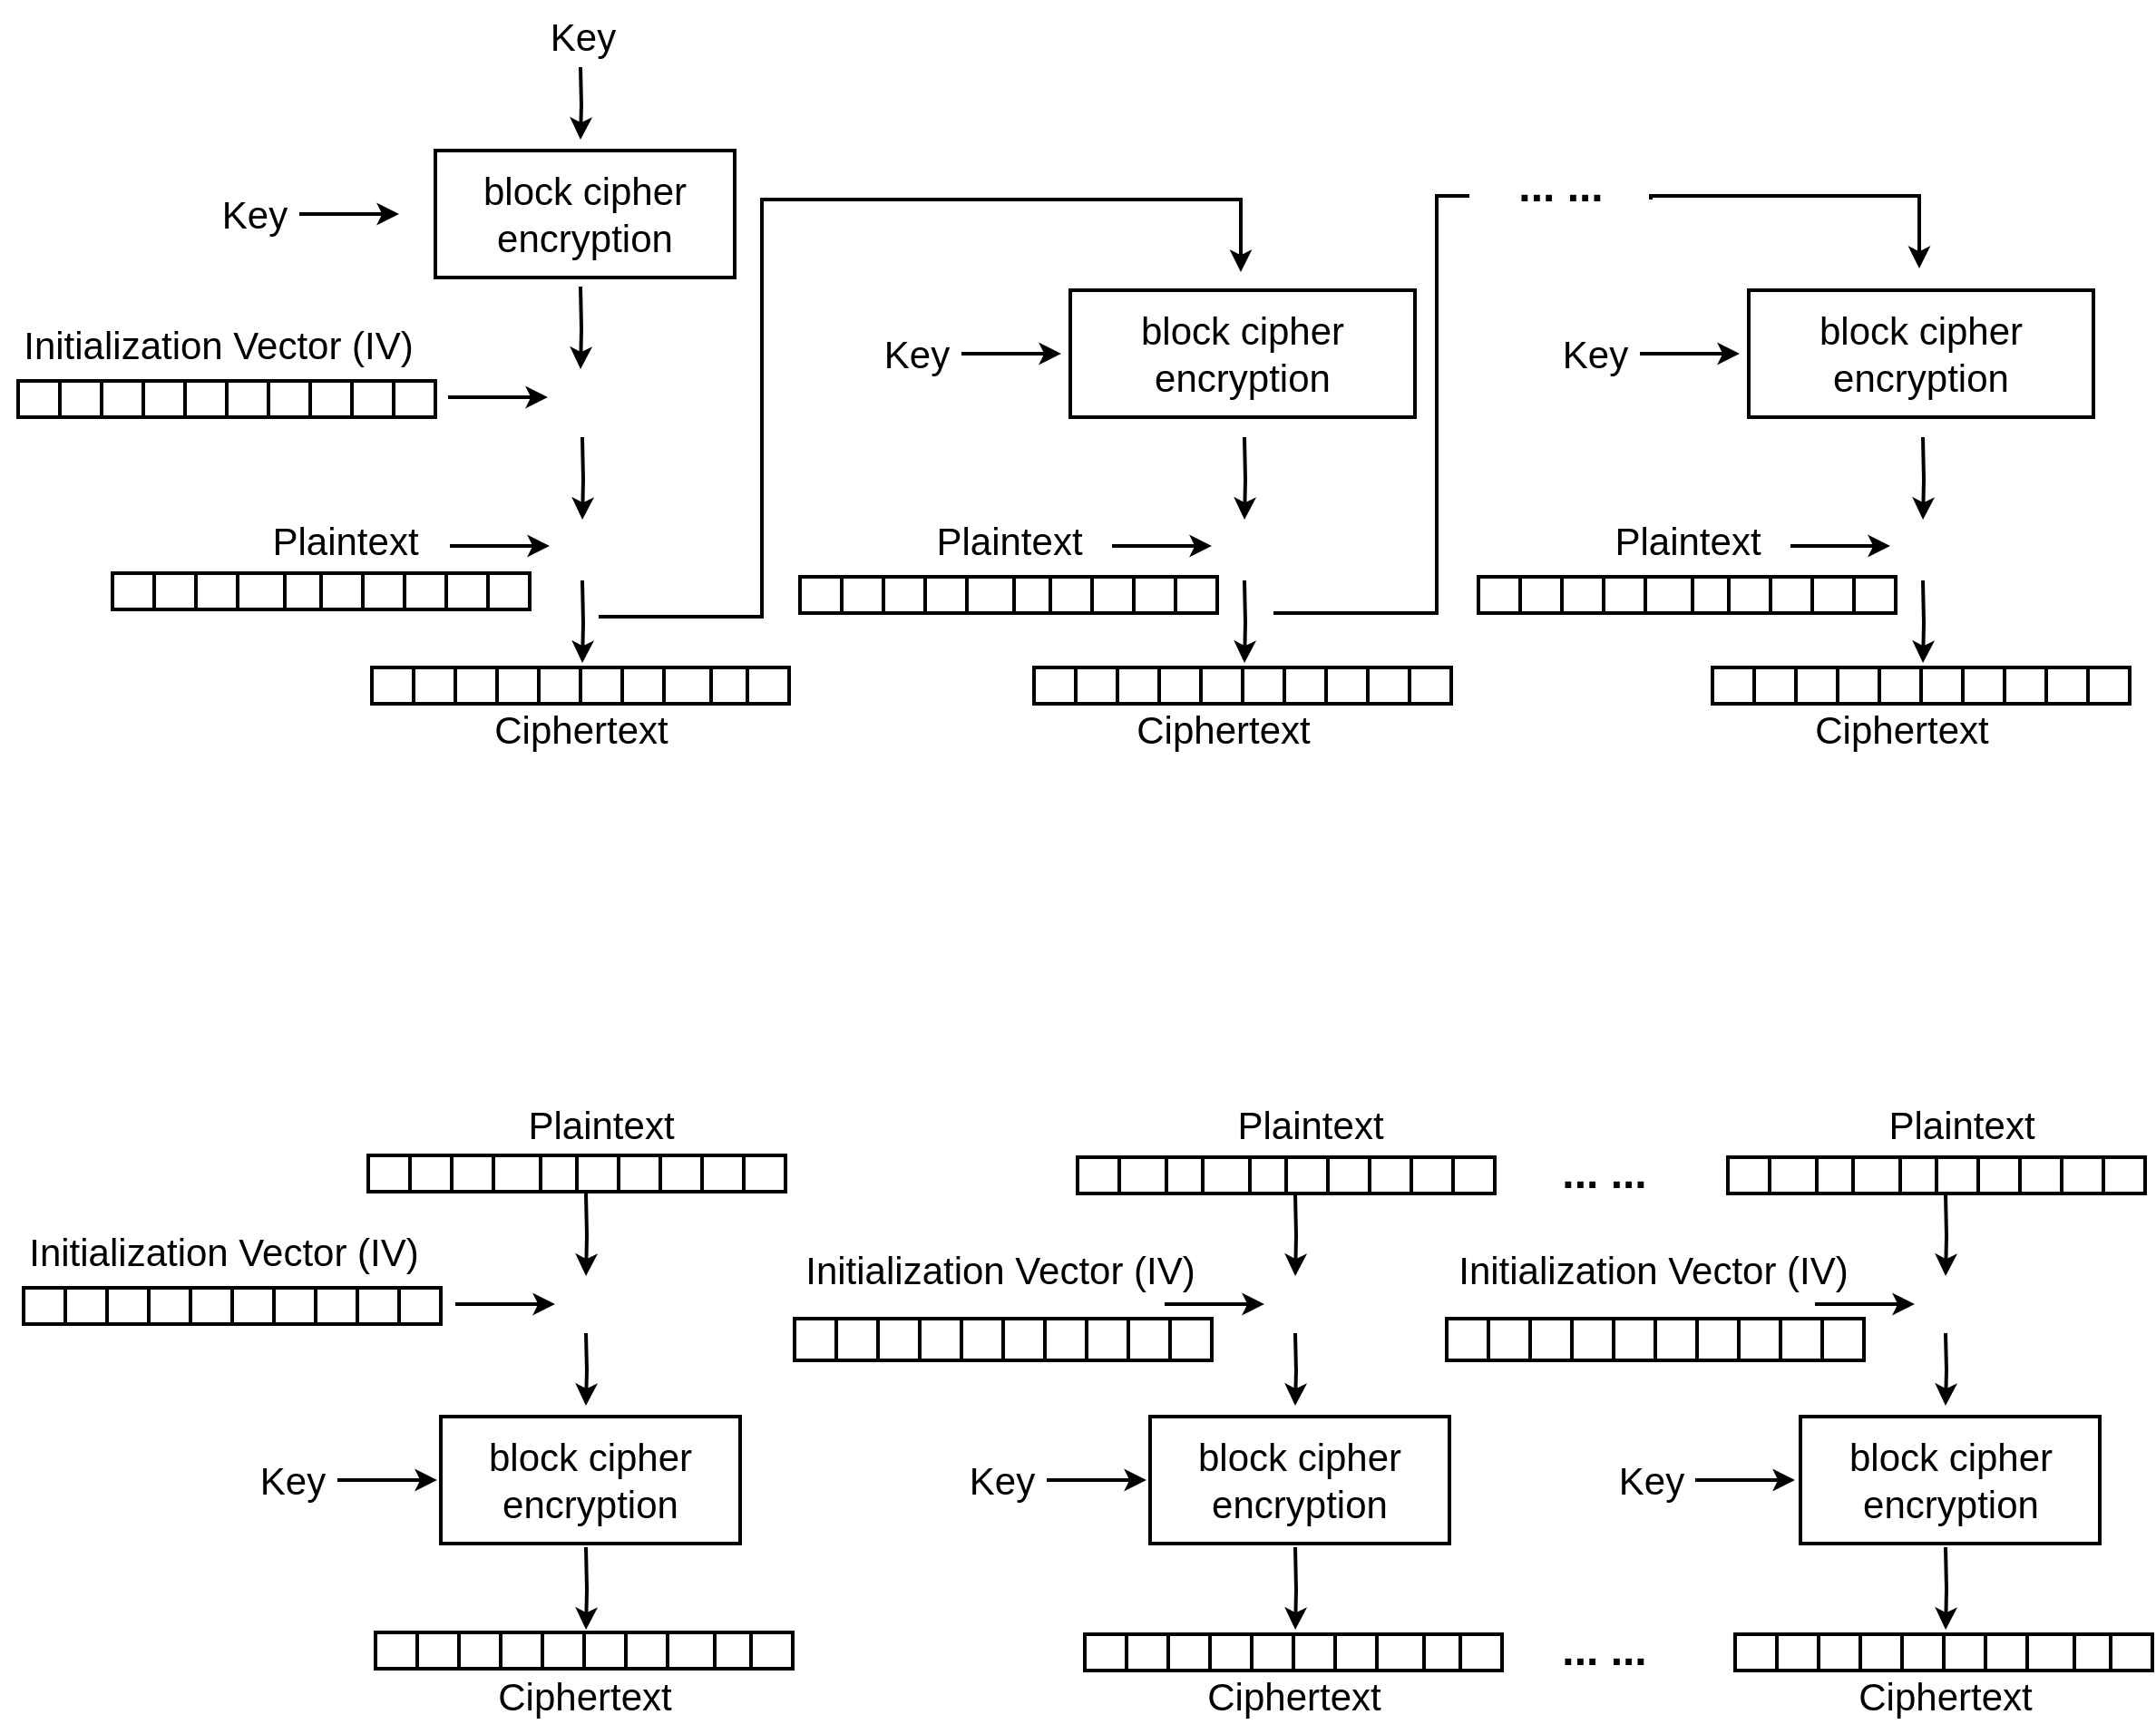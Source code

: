 <mxfile version="21.7.5" type="device">
  <diagram name="Page-1" id="a-By_vlKWL0iiULW9Bkw">
    <mxGraphModel dx="2667" dy="999" grid="1" gridSize="10" guides="1" tooltips="1" connect="1" arrows="1" fold="1" page="1" pageScale="1" pageWidth="850" pageHeight="1100" math="0" shadow="0">
      <root>
        <mxCell id="0" />
        <mxCell id="1" parent="0" />
        <mxCell id="5SNasLUA0fVGktQmLtoh-31" style="edgeStyle=orthogonalEdgeStyle;rounded=0;orthogonalLoop=1;jettySize=auto;html=1;entryX=0.535;entryY=0.025;entryDx=0;entryDy=0;entryPerimeter=0;strokeWidth=2;" parent="1" edge="1">
          <mxGeometry relative="1" as="geometry">
            <mxPoint x="-60" y="708" as="sourcePoint" />
            <mxPoint x="-59.95" y="753.5" as="targetPoint" />
          </mxGeometry>
        </mxCell>
        <mxCell id="OKZaaLTwBY9ERp_DFy4D-2" value="block cipher&lt;br style=&quot;font-size: 21px;&quot;&gt;encryption" style="rounded=0;whiteSpace=wrap;html=1;fontSize=21;strokeWidth=2;" parent="1" vertex="1">
          <mxGeometry x="-140" y="633" width="165" height="70" as="geometry" />
        </mxCell>
        <mxCell id="5SNasLUA0fVGktQmLtoh-3" value="" style="shape=table;startSize=0;container=1;collapsible=0;childLayout=tableLayout;strokeWidth=2;" parent="1" vertex="1">
          <mxGeometry x="-175" y="918" width="230" height="20" as="geometry" />
        </mxCell>
        <mxCell id="5SNasLUA0fVGktQmLtoh-4" value="" style="shape=tableRow;horizontal=0;startSize=0;swimlaneHead=0;swimlaneBody=0;strokeColor=inherit;top=0;left=0;bottom=0;right=0;collapsible=0;dropTarget=0;fillColor=none;points=[[0,0.5],[1,0.5]];portConstraint=eastwest;" parent="5SNasLUA0fVGktQmLtoh-3" vertex="1">
          <mxGeometry width="230" height="20" as="geometry" />
        </mxCell>
        <mxCell id="5SNasLUA0fVGktQmLtoh-5" value="" style="shape=partialRectangle;html=1;whiteSpace=wrap;connectable=0;strokeColor=inherit;overflow=hidden;fillColor=none;top=0;left=0;bottom=0;right=0;pointerEvents=1;" parent="5SNasLUA0fVGktQmLtoh-4" vertex="1">
          <mxGeometry width="23" height="20" as="geometry">
            <mxRectangle width="23" height="20" as="alternateBounds" />
          </mxGeometry>
        </mxCell>
        <mxCell id="5SNasLUA0fVGktQmLtoh-6" value="" style="shape=partialRectangle;html=1;whiteSpace=wrap;connectable=0;strokeColor=inherit;overflow=hidden;fillColor=none;top=0;left=0;bottom=0;right=0;pointerEvents=1;" parent="5SNasLUA0fVGktQmLtoh-4" vertex="1">
          <mxGeometry x="23" width="23" height="20" as="geometry">
            <mxRectangle width="23" height="20" as="alternateBounds" />
          </mxGeometry>
        </mxCell>
        <mxCell id="5SNasLUA0fVGktQmLtoh-7" value="" style="shape=partialRectangle;html=1;whiteSpace=wrap;connectable=0;strokeColor=inherit;overflow=hidden;fillColor=none;top=0;left=0;bottom=0;right=0;pointerEvents=1;" parent="5SNasLUA0fVGktQmLtoh-4" vertex="1">
          <mxGeometry x="46" width="23" height="20" as="geometry">
            <mxRectangle width="23" height="20" as="alternateBounds" />
          </mxGeometry>
        </mxCell>
        <mxCell id="5SNasLUA0fVGktQmLtoh-8" value="" style="shape=partialRectangle;html=1;whiteSpace=wrap;connectable=0;strokeColor=inherit;overflow=hidden;fillColor=none;top=0;left=0;bottom=0;right=0;pointerEvents=1;" parent="5SNasLUA0fVGktQmLtoh-4" vertex="1">
          <mxGeometry x="69" width="23" height="20" as="geometry">
            <mxRectangle width="23" height="20" as="alternateBounds" />
          </mxGeometry>
        </mxCell>
        <mxCell id="5SNasLUA0fVGktQmLtoh-9" value="" style="shape=partialRectangle;html=1;whiteSpace=wrap;connectable=0;strokeColor=inherit;overflow=hidden;fillColor=none;top=0;left=0;bottom=0;right=0;pointerEvents=1;" parent="5SNasLUA0fVGktQmLtoh-4" vertex="1">
          <mxGeometry x="92" width="23" height="20" as="geometry">
            <mxRectangle width="23" height="20" as="alternateBounds" />
          </mxGeometry>
        </mxCell>
        <mxCell id="5SNasLUA0fVGktQmLtoh-10" value="" style="shape=partialRectangle;html=1;whiteSpace=wrap;connectable=0;strokeColor=inherit;overflow=hidden;fillColor=none;top=0;left=0;bottom=0;right=0;pointerEvents=1;" parent="5SNasLUA0fVGktQmLtoh-4" vertex="1">
          <mxGeometry x="115" width="23" height="20" as="geometry">
            <mxRectangle width="23" height="20" as="alternateBounds" />
          </mxGeometry>
        </mxCell>
        <mxCell id="5SNasLUA0fVGktQmLtoh-11" value="" style="shape=partialRectangle;html=1;whiteSpace=wrap;connectable=0;strokeColor=inherit;overflow=hidden;fillColor=none;top=0;left=0;bottom=0;right=0;pointerEvents=1;" parent="5SNasLUA0fVGktQmLtoh-4" vertex="1">
          <mxGeometry x="138" width="23" height="20" as="geometry">
            <mxRectangle width="23" height="20" as="alternateBounds" />
          </mxGeometry>
        </mxCell>
        <mxCell id="5SNasLUA0fVGktQmLtoh-12" value="" style="shape=partialRectangle;html=1;whiteSpace=wrap;connectable=0;strokeColor=inherit;overflow=hidden;fillColor=none;top=0;left=0;bottom=0;right=0;pointerEvents=1;" parent="5SNasLUA0fVGktQmLtoh-4" vertex="1">
          <mxGeometry x="161" width="26" height="20" as="geometry">
            <mxRectangle width="26" height="20" as="alternateBounds" />
          </mxGeometry>
        </mxCell>
        <mxCell id="5SNasLUA0fVGktQmLtoh-13" value="" style="shape=partialRectangle;html=1;whiteSpace=wrap;connectable=0;strokeColor=inherit;overflow=hidden;fillColor=none;top=0;left=0;bottom=0;right=0;pointerEvents=1;" parent="5SNasLUA0fVGktQmLtoh-4" vertex="1">
          <mxGeometry x="187" width="20" height="20" as="geometry">
            <mxRectangle width="20" height="20" as="alternateBounds" />
          </mxGeometry>
        </mxCell>
        <mxCell id="5SNasLUA0fVGktQmLtoh-14" value="" style="shape=partialRectangle;html=1;whiteSpace=wrap;connectable=0;strokeColor=inherit;overflow=hidden;fillColor=none;top=0;left=0;bottom=0;right=0;pointerEvents=1;" parent="5SNasLUA0fVGktQmLtoh-4" vertex="1">
          <mxGeometry x="207" width="23" height="20" as="geometry">
            <mxRectangle width="23" height="20" as="alternateBounds" />
          </mxGeometry>
        </mxCell>
        <mxCell id="5SNasLUA0fVGktQmLtoh-15" value="" style="shape=table;startSize=0;container=1;collapsible=0;childLayout=tableLayout;strokeWidth=2;" parent="1" vertex="1">
          <mxGeometry x="-318" y="866" width="230" height="20" as="geometry" />
        </mxCell>
        <mxCell id="5SNasLUA0fVGktQmLtoh-16" value="" style="shape=tableRow;horizontal=0;startSize=0;swimlaneHead=0;swimlaneBody=0;strokeColor=inherit;top=0;left=0;bottom=0;right=0;collapsible=0;dropTarget=0;fillColor=none;points=[[0,0.5],[1,0.5]];portConstraint=eastwest;" parent="5SNasLUA0fVGktQmLtoh-15" vertex="1">
          <mxGeometry width="230" height="20" as="geometry" />
        </mxCell>
        <mxCell id="5SNasLUA0fVGktQmLtoh-17" value="" style="shape=partialRectangle;html=1;whiteSpace=wrap;connectable=0;strokeColor=inherit;overflow=hidden;fillColor=none;top=0;left=0;bottom=0;right=0;pointerEvents=1;" parent="5SNasLUA0fVGktQmLtoh-16" vertex="1">
          <mxGeometry width="23" height="20" as="geometry">
            <mxRectangle width="23" height="20" as="alternateBounds" />
          </mxGeometry>
        </mxCell>
        <mxCell id="5SNasLUA0fVGktQmLtoh-18" value="" style="shape=partialRectangle;html=1;whiteSpace=wrap;connectable=0;strokeColor=inherit;overflow=hidden;fillColor=none;top=0;left=0;bottom=0;right=0;pointerEvents=1;" parent="5SNasLUA0fVGktQmLtoh-16" vertex="1">
          <mxGeometry x="23" width="23" height="20" as="geometry">
            <mxRectangle width="23" height="20" as="alternateBounds" />
          </mxGeometry>
        </mxCell>
        <mxCell id="5SNasLUA0fVGktQmLtoh-19" value="" style="shape=partialRectangle;html=1;whiteSpace=wrap;connectable=0;strokeColor=inherit;overflow=hidden;fillColor=none;top=0;left=0;bottom=0;right=0;pointerEvents=1;" parent="5SNasLUA0fVGktQmLtoh-16" vertex="1">
          <mxGeometry x="46" width="23" height="20" as="geometry">
            <mxRectangle width="23" height="20" as="alternateBounds" />
          </mxGeometry>
        </mxCell>
        <mxCell id="5SNasLUA0fVGktQmLtoh-20" value="" style="shape=partialRectangle;html=1;whiteSpace=wrap;connectable=0;strokeColor=inherit;overflow=hidden;fillColor=none;top=0;left=0;bottom=0;right=0;pointerEvents=1;" parent="5SNasLUA0fVGktQmLtoh-16" vertex="1">
          <mxGeometry x="69" width="26" height="20" as="geometry">
            <mxRectangle width="26" height="20" as="alternateBounds" />
          </mxGeometry>
        </mxCell>
        <mxCell id="5SNasLUA0fVGktQmLtoh-21" value="" style="shape=partialRectangle;html=1;whiteSpace=wrap;connectable=0;strokeColor=inherit;overflow=hidden;fillColor=none;top=0;left=0;bottom=0;right=0;pointerEvents=1;" parent="5SNasLUA0fVGktQmLtoh-16" vertex="1">
          <mxGeometry x="95" width="20" height="20" as="geometry">
            <mxRectangle width="20" height="20" as="alternateBounds" />
          </mxGeometry>
        </mxCell>
        <mxCell id="5SNasLUA0fVGktQmLtoh-22" value="" style="shape=partialRectangle;html=1;whiteSpace=wrap;connectable=0;strokeColor=inherit;overflow=hidden;fillColor=none;top=0;left=0;bottom=0;right=0;pointerEvents=1;" parent="5SNasLUA0fVGktQmLtoh-16" vertex="1">
          <mxGeometry x="115" width="23" height="20" as="geometry">
            <mxRectangle width="23" height="20" as="alternateBounds" />
          </mxGeometry>
        </mxCell>
        <mxCell id="5SNasLUA0fVGktQmLtoh-23" value="" style="shape=partialRectangle;html=1;whiteSpace=wrap;connectable=0;strokeColor=inherit;overflow=hidden;fillColor=none;top=0;left=0;bottom=0;right=0;pointerEvents=1;" parent="5SNasLUA0fVGktQmLtoh-16" vertex="1">
          <mxGeometry x="138" width="23" height="20" as="geometry">
            <mxRectangle width="23" height="20" as="alternateBounds" />
          </mxGeometry>
        </mxCell>
        <mxCell id="5SNasLUA0fVGktQmLtoh-24" value="" style="shape=partialRectangle;html=1;whiteSpace=wrap;connectable=0;strokeColor=inherit;overflow=hidden;fillColor=none;top=0;left=0;bottom=0;right=0;pointerEvents=1;" parent="5SNasLUA0fVGktQmLtoh-16" vertex="1">
          <mxGeometry x="161" width="23" height="20" as="geometry">
            <mxRectangle width="23" height="20" as="alternateBounds" />
          </mxGeometry>
        </mxCell>
        <mxCell id="5SNasLUA0fVGktQmLtoh-25" value="" style="shape=partialRectangle;html=1;whiteSpace=wrap;connectable=0;strokeColor=inherit;overflow=hidden;fillColor=none;top=0;left=0;bottom=0;right=0;pointerEvents=1;" parent="5SNasLUA0fVGktQmLtoh-16" vertex="1">
          <mxGeometry x="184" width="23" height="20" as="geometry">
            <mxRectangle width="23" height="20" as="alternateBounds" />
          </mxGeometry>
        </mxCell>
        <mxCell id="5SNasLUA0fVGktQmLtoh-26" value="" style="shape=partialRectangle;html=1;whiteSpace=wrap;connectable=0;strokeColor=inherit;overflow=hidden;fillColor=none;top=0;left=0;bottom=0;right=0;pointerEvents=1;" parent="5SNasLUA0fVGktQmLtoh-16" vertex="1">
          <mxGeometry x="207" width="23" height="20" as="geometry">
            <mxRectangle width="23" height="20" as="alternateBounds" />
          </mxGeometry>
        </mxCell>
        <mxCell id="5SNasLUA0fVGktQmLtoh-27" value="&lt;font style=&quot;font-size: 21px;&quot;&gt;Ciphertext&lt;/font&gt;" style="text;html=1;align=center;verticalAlign=middle;resizable=0;points=[];autosize=1;strokeColor=none;fillColor=none;" parent="1" vertex="1">
          <mxGeometry x="-120" y="932" width="120" height="40" as="geometry" />
        </mxCell>
        <mxCell id="5SNasLUA0fVGktQmLtoh-28" value="&lt;font style=&quot;font-size: 21px;&quot;&gt;Plaintext&lt;/font&gt;" style="text;html=1;align=center;verticalAlign=middle;resizable=0;points=[];autosize=1;strokeColor=none;fillColor=none;" parent="1" vertex="1">
          <mxGeometry x="-240" y="828" width="100" height="40" as="geometry" />
        </mxCell>
        <mxCell id="5SNasLUA0fVGktQmLtoh-30" style="edgeStyle=orthogonalEdgeStyle;rounded=0;orthogonalLoop=1;jettySize=auto;html=1;entryX=0;entryY=0.5;entryDx=0;entryDy=0;strokeWidth=2;" parent="1" edge="1">
          <mxGeometry relative="1" as="geometry">
            <mxPoint x="-215" y="668" as="sourcePoint" />
            <mxPoint x="-160" y="668" as="targetPoint" />
          </mxGeometry>
        </mxCell>
        <mxCell id="5SNasLUA0fVGktQmLtoh-29" value="&lt;font style=&quot;font-size: 21px;&quot;&gt;Key&lt;/font&gt;" style="text;html=1;align=center;verticalAlign=middle;resizable=0;points=[];autosize=1;strokeColor=none;fillColor=none;" parent="1" vertex="1">
          <mxGeometry x="-270" y="648" width="60" height="40" as="geometry" />
        </mxCell>
        <mxCell id="5SNasLUA0fVGktQmLtoh-32" value="&lt;font style=&quot;font-size: 21px;&quot;&gt;Key&lt;/font&gt;" style="text;html=1;align=center;verticalAlign=middle;resizable=0;points=[];autosize=1;strokeColor=none;fillColor=none;" parent="1" vertex="1">
          <mxGeometry x="-89" y="550" width="60" height="40" as="geometry" />
        </mxCell>
        <mxCell id="5SNasLUA0fVGktQmLtoh-33" style="edgeStyle=orthogonalEdgeStyle;rounded=0;orthogonalLoop=1;jettySize=auto;html=1;strokeWidth=2;" parent="1" edge="1">
          <mxGeometry relative="1" as="geometry">
            <mxPoint x="-60" y="587" as="sourcePoint" />
            <mxPoint x="-60" y="627" as="targetPoint" />
          </mxGeometry>
        </mxCell>
        <mxCell id="5SNasLUA0fVGktQmLtoh-34" value="" style="shape=table;startSize=0;container=1;collapsible=0;childLayout=tableLayout;strokeWidth=2;" parent="1" vertex="1">
          <mxGeometry x="-370" y="760" width="230" height="20" as="geometry" />
        </mxCell>
        <mxCell id="5SNasLUA0fVGktQmLtoh-35" value="" style="shape=tableRow;horizontal=0;startSize=0;swimlaneHead=0;swimlaneBody=0;strokeColor=inherit;top=0;left=0;bottom=0;right=0;collapsible=0;dropTarget=0;fillColor=none;points=[[0,0.5],[1,0.5]];portConstraint=eastwest;" parent="5SNasLUA0fVGktQmLtoh-34" vertex="1">
          <mxGeometry width="230" height="20" as="geometry" />
        </mxCell>
        <mxCell id="5SNasLUA0fVGktQmLtoh-36" value="" style="shape=partialRectangle;html=1;whiteSpace=wrap;connectable=0;strokeColor=inherit;overflow=hidden;fillColor=none;top=0;left=0;bottom=0;right=0;pointerEvents=1;" parent="5SNasLUA0fVGktQmLtoh-35" vertex="1">
          <mxGeometry width="23" height="20" as="geometry">
            <mxRectangle width="23" height="20" as="alternateBounds" />
          </mxGeometry>
        </mxCell>
        <mxCell id="5SNasLUA0fVGktQmLtoh-37" value="" style="shape=partialRectangle;html=1;whiteSpace=wrap;connectable=0;strokeColor=inherit;overflow=hidden;fillColor=none;top=0;left=0;bottom=0;right=0;pointerEvents=1;" parent="5SNasLUA0fVGktQmLtoh-35" vertex="1">
          <mxGeometry x="23" width="23" height="20" as="geometry">
            <mxRectangle width="23" height="20" as="alternateBounds" />
          </mxGeometry>
        </mxCell>
        <mxCell id="5SNasLUA0fVGktQmLtoh-38" value="" style="shape=partialRectangle;html=1;whiteSpace=wrap;connectable=0;strokeColor=inherit;overflow=hidden;fillColor=none;top=0;left=0;bottom=0;right=0;pointerEvents=1;" parent="5SNasLUA0fVGktQmLtoh-35" vertex="1">
          <mxGeometry x="46" width="23" height="20" as="geometry">
            <mxRectangle width="23" height="20" as="alternateBounds" />
          </mxGeometry>
        </mxCell>
        <mxCell id="5SNasLUA0fVGktQmLtoh-39" value="" style="shape=partialRectangle;html=1;whiteSpace=wrap;connectable=0;strokeColor=inherit;overflow=hidden;fillColor=none;top=0;left=0;bottom=0;right=0;pointerEvents=1;" parent="5SNasLUA0fVGktQmLtoh-35" vertex="1">
          <mxGeometry x="69" width="23" height="20" as="geometry">
            <mxRectangle width="23" height="20" as="alternateBounds" />
          </mxGeometry>
        </mxCell>
        <mxCell id="5SNasLUA0fVGktQmLtoh-40" value="" style="shape=partialRectangle;html=1;whiteSpace=wrap;connectable=0;strokeColor=inherit;overflow=hidden;fillColor=none;top=0;left=0;bottom=0;right=0;pointerEvents=1;" parent="5SNasLUA0fVGktQmLtoh-35" vertex="1">
          <mxGeometry x="92" width="23" height="20" as="geometry">
            <mxRectangle width="23" height="20" as="alternateBounds" />
          </mxGeometry>
        </mxCell>
        <mxCell id="5SNasLUA0fVGktQmLtoh-41" value="" style="shape=partialRectangle;html=1;whiteSpace=wrap;connectable=0;strokeColor=inherit;overflow=hidden;fillColor=none;top=0;left=0;bottom=0;right=0;pointerEvents=1;" parent="5SNasLUA0fVGktQmLtoh-35" vertex="1">
          <mxGeometry x="115" width="23" height="20" as="geometry">
            <mxRectangle width="23" height="20" as="alternateBounds" />
          </mxGeometry>
        </mxCell>
        <mxCell id="5SNasLUA0fVGktQmLtoh-42" value="" style="shape=partialRectangle;html=1;whiteSpace=wrap;connectable=0;strokeColor=inherit;overflow=hidden;fillColor=none;top=0;left=0;bottom=0;right=0;pointerEvents=1;" parent="5SNasLUA0fVGktQmLtoh-35" vertex="1">
          <mxGeometry x="138" width="23" height="20" as="geometry">
            <mxRectangle width="23" height="20" as="alternateBounds" />
          </mxGeometry>
        </mxCell>
        <mxCell id="5SNasLUA0fVGktQmLtoh-43" value="" style="shape=partialRectangle;html=1;whiteSpace=wrap;connectable=0;strokeColor=inherit;overflow=hidden;fillColor=none;top=0;left=0;bottom=0;right=0;pointerEvents=1;" parent="5SNasLUA0fVGktQmLtoh-35" vertex="1">
          <mxGeometry x="161" width="23" height="20" as="geometry">
            <mxRectangle width="23" height="20" as="alternateBounds" />
          </mxGeometry>
        </mxCell>
        <mxCell id="5SNasLUA0fVGktQmLtoh-44" value="" style="shape=partialRectangle;html=1;whiteSpace=wrap;connectable=0;strokeColor=inherit;overflow=hidden;fillColor=none;top=0;left=0;bottom=0;right=0;pointerEvents=1;" parent="5SNasLUA0fVGktQmLtoh-35" vertex="1">
          <mxGeometry x="184" width="23" height="20" as="geometry">
            <mxRectangle width="23" height="20" as="alternateBounds" />
          </mxGeometry>
        </mxCell>
        <mxCell id="5SNasLUA0fVGktQmLtoh-45" value="" style="shape=partialRectangle;html=1;whiteSpace=wrap;connectable=0;strokeColor=inherit;overflow=hidden;fillColor=none;top=0;left=0;bottom=0;right=0;pointerEvents=1;" parent="5SNasLUA0fVGktQmLtoh-35" vertex="1">
          <mxGeometry x="207" width="23" height="20" as="geometry">
            <mxRectangle width="23" height="20" as="alternateBounds" />
          </mxGeometry>
        </mxCell>
        <mxCell id="5SNasLUA0fVGktQmLtoh-46" value="&lt;font style=&quot;font-size: 21px;&quot;&gt;Initialization Vector (IV)&lt;/font&gt;" style="text;html=1;align=center;verticalAlign=middle;resizable=0;points=[];autosize=1;strokeColor=none;fillColor=none;" parent="1" vertex="1">
          <mxGeometry x="-380" y="720" width="240" height="40" as="geometry" />
        </mxCell>
        <mxCell id="5SNasLUA0fVGktQmLtoh-47" value="" style="shape=image;verticalLabelPosition=bottom;labelBackgroundColor=default;verticalAlign=top;aspect=fixed;imageAspect=0;image=https://images.freeimages.com/vhq/images/previews/20d/logic-xor-symbol-clip-art-76039.jpg;" parent="1" vertex="1">
          <mxGeometry x="-75" y="755" width="30" height="30" as="geometry" />
        </mxCell>
        <mxCell id="5SNasLUA0fVGktQmLtoh-48" style="edgeStyle=orthogonalEdgeStyle;rounded=0;orthogonalLoop=1;jettySize=auto;html=1;entryX=0.535;entryY=0.025;entryDx=0;entryDy=0;entryPerimeter=0;strokeWidth=2;" parent="1" edge="1">
          <mxGeometry relative="1" as="geometry">
            <mxPoint x="-59" y="791" as="sourcePoint" />
            <mxPoint x="-58.95" y="836.5" as="targetPoint" />
          </mxGeometry>
        </mxCell>
        <mxCell id="5SNasLUA0fVGktQmLtoh-49" value="" style="shape=image;verticalLabelPosition=bottom;labelBackgroundColor=default;verticalAlign=top;aspect=fixed;imageAspect=0;image=https://images.freeimages.com/vhq/images/previews/20d/logic-xor-symbol-clip-art-76039.jpg;" parent="1" vertex="1">
          <mxGeometry x="-74" y="838" width="30" height="30" as="geometry" />
        </mxCell>
        <mxCell id="5SNasLUA0fVGktQmLtoh-50" style="edgeStyle=orthogonalEdgeStyle;rounded=0;orthogonalLoop=1;jettySize=auto;html=1;entryX=0.535;entryY=0.025;entryDx=0;entryDy=0;entryPerimeter=0;strokeWidth=2;" parent="1" edge="1">
          <mxGeometry relative="1" as="geometry">
            <mxPoint x="-59" y="870" as="sourcePoint" />
            <mxPoint x="-58.95" y="915.5" as="targetPoint" />
          </mxGeometry>
        </mxCell>
        <mxCell id="5SNasLUA0fVGktQmLtoh-51" style="edgeStyle=orthogonalEdgeStyle;rounded=0;orthogonalLoop=1;jettySize=auto;html=1;entryX=0;entryY=0.5;entryDx=0;entryDy=0;strokeWidth=2;" parent="1" edge="1">
          <mxGeometry relative="1" as="geometry">
            <mxPoint x="-133" y="769" as="sourcePoint" />
            <mxPoint x="-78" y="769" as="targetPoint" />
          </mxGeometry>
        </mxCell>
        <mxCell id="5SNasLUA0fVGktQmLtoh-52" style="edgeStyle=orthogonalEdgeStyle;rounded=0;orthogonalLoop=1;jettySize=auto;html=1;entryX=0;entryY=0.5;entryDx=0;entryDy=0;strokeWidth=2;" parent="1" edge="1">
          <mxGeometry relative="1" as="geometry">
            <mxPoint x="-132" y="851" as="sourcePoint" />
            <mxPoint x="-77" y="851" as="targetPoint" />
          </mxGeometry>
        </mxCell>
        <mxCell id="5SNasLUA0fVGktQmLtoh-54" value="block cipher&lt;br style=&quot;font-size: 21px;&quot;&gt;encryption" style="rounded=0;whiteSpace=wrap;html=1;fontSize=21;strokeWidth=2;" parent="1" vertex="1">
          <mxGeometry x="210" y="710" width="190" height="70" as="geometry" />
        </mxCell>
        <mxCell id="5SNasLUA0fVGktQmLtoh-55" value="" style="shape=table;startSize=0;container=1;collapsible=0;childLayout=tableLayout;strokeWidth=2;" parent="1" vertex="1">
          <mxGeometry x="190" y="918" width="230" height="20" as="geometry" />
        </mxCell>
        <mxCell id="5SNasLUA0fVGktQmLtoh-56" value="" style="shape=tableRow;horizontal=0;startSize=0;swimlaneHead=0;swimlaneBody=0;strokeColor=inherit;top=0;left=0;bottom=0;right=0;collapsible=0;dropTarget=0;fillColor=none;points=[[0,0.5],[1,0.5]];portConstraint=eastwest;" parent="5SNasLUA0fVGktQmLtoh-55" vertex="1">
          <mxGeometry width="230" height="20" as="geometry" />
        </mxCell>
        <mxCell id="5SNasLUA0fVGktQmLtoh-57" value="" style="shape=partialRectangle;html=1;whiteSpace=wrap;connectable=0;strokeColor=inherit;overflow=hidden;fillColor=none;top=0;left=0;bottom=0;right=0;pointerEvents=1;" parent="5SNasLUA0fVGktQmLtoh-56" vertex="1">
          <mxGeometry width="23" height="20" as="geometry">
            <mxRectangle width="23" height="20" as="alternateBounds" />
          </mxGeometry>
        </mxCell>
        <mxCell id="5SNasLUA0fVGktQmLtoh-58" value="" style="shape=partialRectangle;html=1;whiteSpace=wrap;connectable=0;strokeColor=inherit;overflow=hidden;fillColor=none;top=0;left=0;bottom=0;right=0;pointerEvents=1;" parent="5SNasLUA0fVGktQmLtoh-56" vertex="1">
          <mxGeometry x="23" width="23" height="20" as="geometry">
            <mxRectangle width="23" height="20" as="alternateBounds" />
          </mxGeometry>
        </mxCell>
        <mxCell id="5SNasLUA0fVGktQmLtoh-59" value="" style="shape=partialRectangle;html=1;whiteSpace=wrap;connectable=0;strokeColor=inherit;overflow=hidden;fillColor=none;top=0;left=0;bottom=0;right=0;pointerEvents=1;" parent="5SNasLUA0fVGktQmLtoh-56" vertex="1">
          <mxGeometry x="46" width="23" height="20" as="geometry">
            <mxRectangle width="23" height="20" as="alternateBounds" />
          </mxGeometry>
        </mxCell>
        <mxCell id="5SNasLUA0fVGktQmLtoh-60" value="" style="shape=partialRectangle;html=1;whiteSpace=wrap;connectable=0;strokeColor=inherit;overflow=hidden;fillColor=none;top=0;left=0;bottom=0;right=0;pointerEvents=1;" parent="5SNasLUA0fVGktQmLtoh-56" vertex="1">
          <mxGeometry x="69" width="23" height="20" as="geometry">
            <mxRectangle width="23" height="20" as="alternateBounds" />
          </mxGeometry>
        </mxCell>
        <mxCell id="5SNasLUA0fVGktQmLtoh-61" value="" style="shape=partialRectangle;html=1;whiteSpace=wrap;connectable=0;strokeColor=inherit;overflow=hidden;fillColor=none;top=0;left=0;bottom=0;right=0;pointerEvents=1;" parent="5SNasLUA0fVGktQmLtoh-56" vertex="1">
          <mxGeometry x="92" width="23" height="20" as="geometry">
            <mxRectangle width="23" height="20" as="alternateBounds" />
          </mxGeometry>
        </mxCell>
        <mxCell id="5SNasLUA0fVGktQmLtoh-62" value="" style="shape=partialRectangle;html=1;whiteSpace=wrap;connectable=0;strokeColor=inherit;overflow=hidden;fillColor=none;top=0;left=0;bottom=0;right=0;pointerEvents=1;" parent="5SNasLUA0fVGktQmLtoh-56" vertex="1">
          <mxGeometry x="115" width="23" height="20" as="geometry">
            <mxRectangle width="23" height="20" as="alternateBounds" />
          </mxGeometry>
        </mxCell>
        <mxCell id="5SNasLUA0fVGktQmLtoh-63" value="" style="shape=partialRectangle;html=1;whiteSpace=wrap;connectable=0;strokeColor=inherit;overflow=hidden;fillColor=none;top=0;left=0;bottom=0;right=0;pointerEvents=1;" parent="5SNasLUA0fVGktQmLtoh-56" vertex="1">
          <mxGeometry x="138" width="23" height="20" as="geometry">
            <mxRectangle width="23" height="20" as="alternateBounds" />
          </mxGeometry>
        </mxCell>
        <mxCell id="5SNasLUA0fVGktQmLtoh-64" value="" style="shape=partialRectangle;html=1;whiteSpace=wrap;connectable=0;strokeColor=inherit;overflow=hidden;fillColor=none;top=0;left=0;bottom=0;right=0;pointerEvents=1;" parent="5SNasLUA0fVGktQmLtoh-56" vertex="1">
          <mxGeometry x="161" width="23" height="20" as="geometry">
            <mxRectangle width="23" height="20" as="alternateBounds" />
          </mxGeometry>
        </mxCell>
        <mxCell id="5SNasLUA0fVGktQmLtoh-65" value="" style="shape=partialRectangle;html=1;whiteSpace=wrap;connectable=0;strokeColor=inherit;overflow=hidden;fillColor=none;top=0;left=0;bottom=0;right=0;pointerEvents=1;" parent="5SNasLUA0fVGktQmLtoh-56" vertex="1">
          <mxGeometry x="184" width="23" height="20" as="geometry">
            <mxRectangle width="23" height="20" as="alternateBounds" />
          </mxGeometry>
        </mxCell>
        <mxCell id="5SNasLUA0fVGktQmLtoh-66" value="" style="shape=partialRectangle;html=1;whiteSpace=wrap;connectable=0;strokeColor=inherit;overflow=hidden;fillColor=none;top=0;left=0;bottom=0;right=0;pointerEvents=1;" parent="5SNasLUA0fVGktQmLtoh-56" vertex="1">
          <mxGeometry x="207" width="23" height="20" as="geometry">
            <mxRectangle width="23" height="20" as="alternateBounds" />
          </mxGeometry>
        </mxCell>
        <mxCell id="5SNasLUA0fVGktQmLtoh-67" value="" style="shape=table;startSize=0;container=1;collapsible=0;childLayout=tableLayout;strokeWidth=2;" parent="1" vertex="1">
          <mxGeometry x="61" y="868" width="230" height="20" as="geometry" />
        </mxCell>
        <mxCell id="5SNasLUA0fVGktQmLtoh-68" value="" style="shape=tableRow;horizontal=0;startSize=0;swimlaneHead=0;swimlaneBody=0;strokeColor=inherit;top=0;left=0;bottom=0;right=0;collapsible=0;dropTarget=0;fillColor=none;points=[[0,0.5],[1,0.5]];portConstraint=eastwest;" parent="5SNasLUA0fVGktQmLtoh-67" vertex="1">
          <mxGeometry width="230" height="20" as="geometry" />
        </mxCell>
        <mxCell id="5SNasLUA0fVGktQmLtoh-69" value="" style="shape=partialRectangle;html=1;whiteSpace=wrap;connectable=0;strokeColor=inherit;overflow=hidden;fillColor=none;top=0;left=0;bottom=0;right=0;pointerEvents=1;" parent="5SNasLUA0fVGktQmLtoh-68" vertex="1">
          <mxGeometry width="23" height="20" as="geometry">
            <mxRectangle width="23" height="20" as="alternateBounds" />
          </mxGeometry>
        </mxCell>
        <mxCell id="5SNasLUA0fVGktQmLtoh-70" value="" style="shape=partialRectangle;html=1;whiteSpace=wrap;connectable=0;strokeColor=inherit;overflow=hidden;fillColor=none;top=0;left=0;bottom=0;right=0;pointerEvents=1;" parent="5SNasLUA0fVGktQmLtoh-68" vertex="1">
          <mxGeometry x="23" width="23" height="20" as="geometry">
            <mxRectangle width="23" height="20" as="alternateBounds" />
          </mxGeometry>
        </mxCell>
        <mxCell id="5SNasLUA0fVGktQmLtoh-71" value="" style="shape=partialRectangle;html=1;whiteSpace=wrap;connectable=0;strokeColor=inherit;overflow=hidden;fillColor=none;top=0;left=0;bottom=0;right=0;pointerEvents=1;" parent="5SNasLUA0fVGktQmLtoh-68" vertex="1">
          <mxGeometry x="46" width="23" height="20" as="geometry">
            <mxRectangle width="23" height="20" as="alternateBounds" />
          </mxGeometry>
        </mxCell>
        <mxCell id="5SNasLUA0fVGktQmLtoh-72" value="" style="shape=partialRectangle;html=1;whiteSpace=wrap;connectable=0;strokeColor=inherit;overflow=hidden;fillColor=none;top=0;left=0;bottom=0;right=0;pointerEvents=1;" parent="5SNasLUA0fVGktQmLtoh-68" vertex="1">
          <mxGeometry x="69" width="23" height="20" as="geometry">
            <mxRectangle width="23" height="20" as="alternateBounds" />
          </mxGeometry>
        </mxCell>
        <mxCell id="5SNasLUA0fVGktQmLtoh-73" value="" style="shape=partialRectangle;html=1;whiteSpace=wrap;connectable=0;strokeColor=inherit;overflow=hidden;fillColor=none;top=0;left=0;bottom=0;right=0;pointerEvents=1;" parent="5SNasLUA0fVGktQmLtoh-68" vertex="1">
          <mxGeometry x="92" width="26" height="20" as="geometry">
            <mxRectangle width="26" height="20" as="alternateBounds" />
          </mxGeometry>
        </mxCell>
        <mxCell id="5SNasLUA0fVGktQmLtoh-74" value="" style="shape=partialRectangle;html=1;whiteSpace=wrap;connectable=0;strokeColor=inherit;overflow=hidden;fillColor=none;top=0;left=0;bottom=0;right=0;pointerEvents=1;" parent="5SNasLUA0fVGktQmLtoh-68" vertex="1">
          <mxGeometry x="118" width="20" height="20" as="geometry">
            <mxRectangle width="20" height="20" as="alternateBounds" />
          </mxGeometry>
        </mxCell>
        <mxCell id="5SNasLUA0fVGktQmLtoh-75" value="" style="shape=partialRectangle;html=1;whiteSpace=wrap;connectable=0;strokeColor=inherit;overflow=hidden;fillColor=none;top=0;left=0;bottom=0;right=0;pointerEvents=1;" parent="5SNasLUA0fVGktQmLtoh-68" vertex="1">
          <mxGeometry x="138" width="23" height="20" as="geometry">
            <mxRectangle width="23" height="20" as="alternateBounds" />
          </mxGeometry>
        </mxCell>
        <mxCell id="5SNasLUA0fVGktQmLtoh-76" value="" style="shape=partialRectangle;html=1;whiteSpace=wrap;connectable=0;strokeColor=inherit;overflow=hidden;fillColor=none;top=0;left=0;bottom=0;right=0;pointerEvents=1;" parent="5SNasLUA0fVGktQmLtoh-68" vertex="1">
          <mxGeometry x="161" width="23" height="20" as="geometry">
            <mxRectangle width="23" height="20" as="alternateBounds" />
          </mxGeometry>
        </mxCell>
        <mxCell id="5SNasLUA0fVGktQmLtoh-77" value="" style="shape=partialRectangle;html=1;whiteSpace=wrap;connectable=0;strokeColor=inherit;overflow=hidden;fillColor=none;top=0;left=0;bottom=0;right=0;pointerEvents=1;" parent="5SNasLUA0fVGktQmLtoh-68" vertex="1">
          <mxGeometry x="184" width="23" height="20" as="geometry">
            <mxRectangle width="23" height="20" as="alternateBounds" />
          </mxGeometry>
        </mxCell>
        <mxCell id="5SNasLUA0fVGktQmLtoh-78" value="" style="shape=partialRectangle;html=1;whiteSpace=wrap;connectable=0;strokeColor=inherit;overflow=hidden;fillColor=none;top=0;left=0;bottom=0;right=0;pointerEvents=1;" parent="5SNasLUA0fVGktQmLtoh-68" vertex="1">
          <mxGeometry x="207" width="23" height="20" as="geometry">
            <mxRectangle width="23" height="20" as="alternateBounds" />
          </mxGeometry>
        </mxCell>
        <mxCell id="5SNasLUA0fVGktQmLtoh-79" value="&lt;font style=&quot;font-size: 21px;&quot;&gt;Ciphertext&lt;/font&gt;" style="text;html=1;align=center;verticalAlign=middle;resizable=0;points=[];autosize=1;strokeColor=none;fillColor=none;" parent="1" vertex="1">
          <mxGeometry x="234" y="932" width="120" height="40" as="geometry" />
        </mxCell>
        <mxCell id="5SNasLUA0fVGktQmLtoh-80" value="&lt;font style=&quot;font-size: 21px;&quot;&gt;Plaintext&lt;/font&gt;" style="text;html=1;align=center;verticalAlign=middle;resizable=0;points=[];autosize=1;strokeColor=none;fillColor=none;" parent="1" vertex="1">
          <mxGeometry x="126" y="828" width="100" height="40" as="geometry" />
        </mxCell>
        <mxCell id="5SNasLUA0fVGktQmLtoh-81" style="edgeStyle=orthogonalEdgeStyle;rounded=0;orthogonalLoop=1;jettySize=auto;html=1;entryX=0;entryY=0.5;entryDx=0;entryDy=0;strokeWidth=2;" parent="1" edge="1">
          <mxGeometry relative="1" as="geometry">
            <mxPoint x="150" y="745" as="sourcePoint" />
            <mxPoint x="205" y="745" as="targetPoint" />
          </mxGeometry>
        </mxCell>
        <mxCell id="5SNasLUA0fVGktQmLtoh-82" value="&lt;font style=&quot;font-size: 21px;&quot;&gt;Key&lt;/font&gt;" style="text;html=1;align=center;verticalAlign=middle;resizable=0;points=[];autosize=1;strokeColor=none;fillColor=none;" parent="1" vertex="1">
          <mxGeometry x="95" y="725" width="60" height="40" as="geometry" />
        </mxCell>
        <mxCell id="5SNasLUA0fVGktQmLtoh-84" style="edgeStyle=orthogonalEdgeStyle;rounded=0;orthogonalLoop=1;jettySize=auto;html=1;strokeWidth=2;" parent="1" edge="1">
          <mxGeometry relative="1" as="geometry">
            <mxPoint x="294" y="660" as="sourcePoint" />
            <mxPoint x="304" y="700" as="targetPoint" />
            <Array as="points">
              <mxPoint x="304" y="660" />
              <mxPoint x="304" y="700" />
            </Array>
          </mxGeometry>
        </mxCell>
        <mxCell id="5SNasLUA0fVGktQmLtoh-99" style="edgeStyle=orthogonalEdgeStyle;rounded=0;orthogonalLoop=1;jettySize=auto;html=1;entryX=0.535;entryY=0.025;entryDx=0;entryDy=0;entryPerimeter=0;strokeWidth=2;" parent="1" edge="1">
          <mxGeometry relative="1" as="geometry">
            <mxPoint x="306" y="791" as="sourcePoint" />
            <mxPoint x="306.05" y="836.5" as="targetPoint" />
          </mxGeometry>
        </mxCell>
        <mxCell id="5SNasLUA0fVGktQmLtoh-100" value="" style="shape=image;verticalLabelPosition=bottom;labelBackgroundColor=default;verticalAlign=top;aspect=fixed;imageAspect=0;image=https://images.freeimages.com/vhq/images/previews/20d/logic-xor-symbol-clip-art-76039.jpg;" parent="1" vertex="1">
          <mxGeometry x="291" y="838" width="30" height="30" as="geometry" />
        </mxCell>
        <mxCell id="5SNasLUA0fVGktQmLtoh-101" style="edgeStyle=orthogonalEdgeStyle;rounded=0;orthogonalLoop=1;jettySize=auto;html=1;entryX=0.535;entryY=0.025;entryDx=0;entryDy=0;entryPerimeter=0;strokeWidth=2;" parent="1" edge="1">
          <mxGeometry relative="1" as="geometry">
            <mxPoint x="306" y="870" as="sourcePoint" />
            <mxPoint x="306.05" y="915.5" as="targetPoint" />
          </mxGeometry>
        </mxCell>
        <mxCell id="5SNasLUA0fVGktQmLtoh-103" style="edgeStyle=orthogonalEdgeStyle;rounded=0;orthogonalLoop=1;jettySize=auto;html=1;entryX=0;entryY=0.5;entryDx=0;entryDy=0;strokeWidth=2;" parent="1" edge="1">
          <mxGeometry relative="1" as="geometry">
            <mxPoint x="233" y="851" as="sourcePoint" />
            <mxPoint x="288" y="851" as="targetPoint" />
          </mxGeometry>
        </mxCell>
        <mxCell id="5SNasLUA0fVGktQmLtoh-105" value="" style="endArrow=none;html=1;rounded=0;strokeWidth=2;endFill=0;" parent="1" edge="1">
          <mxGeometry width="50" height="50" relative="1" as="geometry">
            <mxPoint x="-50" y="890" as="sourcePoint" />
            <mxPoint x="300" y="660" as="targetPoint" />
            <Array as="points">
              <mxPoint x="40" y="890" />
              <mxPoint x="40" y="780" />
              <mxPoint x="40" y="660" />
            </Array>
          </mxGeometry>
        </mxCell>
        <mxCell id="5SNasLUA0fVGktQmLtoh-106" value="block cipher&lt;br style=&quot;font-size: 21px;&quot;&gt;encryption" style="rounded=0;whiteSpace=wrap;html=1;fontSize=21;strokeWidth=2;" parent="1" vertex="1">
          <mxGeometry x="584" y="710" width="190" height="70" as="geometry" />
        </mxCell>
        <mxCell id="5SNasLUA0fVGktQmLtoh-107" value="" style="shape=table;startSize=0;container=1;collapsible=0;childLayout=tableLayout;strokeWidth=2;" parent="1" vertex="1">
          <mxGeometry x="564" y="918" width="230" height="20" as="geometry" />
        </mxCell>
        <mxCell id="5SNasLUA0fVGktQmLtoh-108" value="" style="shape=tableRow;horizontal=0;startSize=0;swimlaneHead=0;swimlaneBody=0;strokeColor=inherit;top=0;left=0;bottom=0;right=0;collapsible=0;dropTarget=0;fillColor=none;points=[[0,0.5],[1,0.5]];portConstraint=eastwest;" parent="5SNasLUA0fVGktQmLtoh-107" vertex="1">
          <mxGeometry width="230" height="20" as="geometry" />
        </mxCell>
        <mxCell id="5SNasLUA0fVGktQmLtoh-109" value="" style="shape=partialRectangle;html=1;whiteSpace=wrap;connectable=0;strokeColor=inherit;overflow=hidden;fillColor=none;top=0;left=0;bottom=0;right=0;pointerEvents=1;" parent="5SNasLUA0fVGktQmLtoh-108" vertex="1">
          <mxGeometry width="23" height="20" as="geometry">
            <mxRectangle width="23" height="20" as="alternateBounds" />
          </mxGeometry>
        </mxCell>
        <mxCell id="5SNasLUA0fVGktQmLtoh-110" value="" style="shape=partialRectangle;html=1;whiteSpace=wrap;connectable=0;strokeColor=inherit;overflow=hidden;fillColor=none;top=0;left=0;bottom=0;right=0;pointerEvents=1;" parent="5SNasLUA0fVGktQmLtoh-108" vertex="1">
          <mxGeometry x="23" width="23" height="20" as="geometry">
            <mxRectangle width="23" height="20" as="alternateBounds" />
          </mxGeometry>
        </mxCell>
        <mxCell id="5SNasLUA0fVGktQmLtoh-111" value="" style="shape=partialRectangle;html=1;whiteSpace=wrap;connectable=0;strokeColor=inherit;overflow=hidden;fillColor=none;top=0;left=0;bottom=0;right=0;pointerEvents=1;" parent="5SNasLUA0fVGktQmLtoh-108" vertex="1">
          <mxGeometry x="46" width="23" height="20" as="geometry">
            <mxRectangle width="23" height="20" as="alternateBounds" />
          </mxGeometry>
        </mxCell>
        <mxCell id="5SNasLUA0fVGktQmLtoh-112" value="" style="shape=partialRectangle;html=1;whiteSpace=wrap;connectable=0;strokeColor=inherit;overflow=hidden;fillColor=none;top=0;left=0;bottom=0;right=0;pointerEvents=1;" parent="5SNasLUA0fVGktQmLtoh-108" vertex="1">
          <mxGeometry x="69" width="23" height="20" as="geometry">
            <mxRectangle width="23" height="20" as="alternateBounds" />
          </mxGeometry>
        </mxCell>
        <mxCell id="5SNasLUA0fVGktQmLtoh-113" value="" style="shape=partialRectangle;html=1;whiteSpace=wrap;connectable=0;strokeColor=inherit;overflow=hidden;fillColor=none;top=0;left=0;bottom=0;right=0;pointerEvents=1;" parent="5SNasLUA0fVGktQmLtoh-108" vertex="1">
          <mxGeometry x="92" width="23" height="20" as="geometry">
            <mxRectangle width="23" height="20" as="alternateBounds" />
          </mxGeometry>
        </mxCell>
        <mxCell id="5SNasLUA0fVGktQmLtoh-114" value="" style="shape=partialRectangle;html=1;whiteSpace=wrap;connectable=0;strokeColor=inherit;overflow=hidden;fillColor=none;top=0;left=0;bottom=0;right=0;pointerEvents=1;" parent="5SNasLUA0fVGktQmLtoh-108" vertex="1">
          <mxGeometry x="115" width="23" height="20" as="geometry">
            <mxRectangle width="23" height="20" as="alternateBounds" />
          </mxGeometry>
        </mxCell>
        <mxCell id="5SNasLUA0fVGktQmLtoh-115" value="" style="shape=partialRectangle;html=1;whiteSpace=wrap;connectable=0;strokeColor=inherit;overflow=hidden;fillColor=none;top=0;left=0;bottom=0;right=0;pointerEvents=1;" parent="5SNasLUA0fVGktQmLtoh-108" vertex="1">
          <mxGeometry x="138" width="23" height="20" as="geometry">
            <mxRectangle width="23" height="20" as="alternateBounds" />
          </mxGeometry>
        </mxCell>
        <mxCell id="5SNasLUA0fVGktQmLtoh-116" value="" style="shape=partialRectangle;html=1;whiteSpace=wrap;connectable=0;strokeColor=inherit;overflow=hidden;fillColor=none;top=0;left=0;bottom=0;right=0;pointerEvents=1;" parent="5SNasLUA0fVGktQmLtoh-108" vertex="1">
          <mxGeometry x="161" width="23" height="20" as="geometry">
            <mxRectangle width="23" height="20" as="alternateBounds" />
          </mxGeometry>
        </mxCell>
        <mxCell id="5SNasLUA0fVGktQmLtoh-117" value="" style="shape=partialRectangle;html=1;whiteSpace=wrap;connectable=0;strokeColor=inherit;overflow=hidden;fillColor=none;top=0;left=0;bottom=0;right=0;pointerEvents=1;" parent="5SNasLUA0fVGktQmLtoh-108" vertex="1">
          <mxGeometry x="184" width="23" height="20" as="geometry">
            <mxRectangle width="23" height="20" as="alternateBounds" />
          </mxGeometry>
        </mxCell>
        <mxCell id="5SNasLUA0fVGktQmLtoh-118" value="" style="shape=partialRectangle;html=1;whiteSpace=wrap;connectable=0;strokeColor=inherit;overflow=hidden;fillColor=none;top=0;left=0;bottom=0;right=0;pointerEvents=1;" parent="5SNasLUA0fVGktQmLtoh-108" vertex="1">
          <mxGeometry x="207" width="23" height="20" as="geometry">
            <mxRectangle width="23" height="20" as="alternateBounds" />
          </mxGeometry>
        </mxCell>
        <mxCell id="5SNasLUA0fVGktQmLtoh-119" value="" style="shape=table;startSize=0;container=1;collapsible=0;childLayout=tableLayout;strokeWidth=2;" parent="1" vertex="1">
          <mxGeometry x="435" y="868" width="230" height="20" as="geometry" />
        </mxCell>
        <mxCell id="5SNasLUA0fVGktQmLtoh-120" value="" style="shape=tableRow;horizontal=0;startSize=0;swimlaneHead=0;swimlaneBody=0;strokeColor=inherit;top=0;left=0;bottom=0;right=0;collapsible=0;dropTarget=0;fillColor=none;points=[[0,0.5],[1,0.5]];portConstraint=eastwest;" parent="5SNasLUA0fVGktQmLtoh-119" vertex="1">
          <mxGeometry width="230" height="20" as="geometry" />
        </mxCell>
        <mxCell id="5SNasLUA0fVGktQmLtoh-121" value="" style="shape=partialRectangle;html=1;whiteSpace=wrap;connectable=0;strokeColor=inherit;overflow=hidden;fillColor=none;top=0;left=0;bottom=0;right=0;pointerEvents=1;" parent="5SNasLUA0fVGktQmLtoh-120" vertex="1">
          <mxGeometry width="23" height="20" as="geometry">
            <mxRectangle width="23" height="20" as="alternateBounds" />
          </mxGeometry>
        </mxCell>
        <mxCell id="5SNasLUA0fVGktQmLtoh-122" value="" style="shape=partialRectangle;html=1;whiteSpace=wrap;connectable=0;strokeColor=inherit;overflow=hidden;fillColor=none;top=0;left=0;bottom=0;right=0;pointerEvents=1;" parent="5SNasLUA0fVGktQmLtoh-120" vertex="1">
          <mxGeometry x="23" width="23" height="20" as="geometry">
            <mxRectangle width="23" height="20" as="alternateBounds" />
          </mxGeometry>
        </mxCell>
        <mxCell id="5SNasLUA0fVGktQmLtoh-123" value="" style="shape=partialRectangle;html=1;whiteSpace=wrap;connectable=0;strokeColor=inherit;overflow=hidden;fillColor=none;top=0;left=0;bottom=0;right=0;pointerEvents=1;" parent="5SNasLUA0fVGktQmLtoh-120" vertex="1">
          <mxGeometry x="46" width="23" height="20" as="geometry">
            <mxRectangle width="23" height="20" as="alternateBounds" />
          </mxGeometry>
        </mxCell>
        <mxCell id="5SNasLUA0fVGktQmLtoh-124" value="" style="shape=partialRectangle;html=1;whiteSpace=wrap;connectable=0;strokeColor=inherit;overflow=hidden;fillColor=none;top=0;left=0;bottom=0;right=0;pointerEvents=1;" parent="5SNasLUA0fVGktQmLtoh-120" vertex="1">
          <mxGeometry x="69" width="23" height="20" as="geometry">
            <mxRectangle width="23" height="20" as="alternateBounds" />
          </mxGeometry>
        </mxCell>
        <mxCell id="5SNasLUA0fVGktQmLtoh-125" value="" style="shape=partialRectangle;html=1;whiteSpace=wrap;connectable=0;strokeColor=inherit;overflow=hidden;fillColor=none;top=0;left=0;bottom=0;right=0;pointerEvents=1;" parent="5SNasLUA0fVGktQmLtoh-120" vertex="1">
          <mxGeometry x="92" width="26" height="20" as="geometry">
            <mxRectangle width="26" height="20" as="alternateBounds" />
          </mxGeometry>
        </mxCell>
        <mxCell id="5SNasLUA0fVGktQmLtoh-126" value="" style="shape=partialRectangle;html=1;whiteSpace=wrap;connectable=0;strokeColor=inherit;overflow=hidden;fillColor=none;top=0;left=0;bottom=0;right=0;pointerEvents=1;" parent="5SNasLUA0fVGktQmLtoh-120" vertex="1">
          <mxGeometry x="118" width="20" height="20" as="geometry">
            <mxRectangle width="20" height="20" as="alternateBounds" />
          </mxGeometry>
        </mxCell>
        <mxCell id="5SNasLUA0fVGktQmLtoh-127" value="" style="shape=partialRectangle;html=1;whiteSpace=wrap;connectable=0;strokeColor=inherit;overflow=hidden;fillColor=none;top=0;left=0;bottom=0;right=0;pointerEvents=1;" parent="5SNasLUA0fVGktQmLtoh-120" vertex="1">
          <mxGeometry x="138" width="23" height="20" as="geometry">
            <mxRectangle width="23" height="20" as="alternateBounds" />
          </mxGeometry>
        </mxCell>
        <mxCell id="5SNasLUA0fVGktQmLtoh-128" value="" style="shape=partialRectangle;html=1;whiteSpace=wrap;connectable=0;strokeColor=inherit;overflow=hidden;fillColor=none;top=0;left=0;bottom=0;right=0;pointerEvents=1;" parent="5SNasLUA0fVGktQmLtoh-120" vertex="1">
          <mxGeometry x="161" width="23" height="20" as="geometry">
            <mxRectangle width="23" height="20" as="alternateBounds" />
          </mxGeometry>
        </mxCell>
        <mxCell id="5SNasLUA0fVGktQmLtoh-129" value="" style="shape=partialRectangle;html=1;whiteSpace=wrap;connectable=0;strokeColor=inherit;overflow=hidden;fillColor=none;top=0;left=0;bottom=0;right=0;pointerEvents=1;" parent="5SNasLUA0fVGktQmLtoh-120" vertex="1">
          <mxGeometry x="184" width="23" height="20" as="geometry">
            <mxRectangle width="23" height="20" as="alternateBounds" />
          </mxGeometry>
        </mxCell>
        <mxCell id="5SNasLUA0fVGktQmLtoh-130" value="" style="shape=partialRectangle;html=1;whiteSpace=wrap;connectable=0;strokeColor=inherit;overflow=hidden;fillColor=none;top=0;left=0;bottom=0;right=0;pointerEvents=1;" parent="5SNasLUA0fVGktQmLtoh-120" vertex="1">
          <mxGeometry x="207" width="23" height="20" as="geometry">
            <mxRectangle width="23" height="20" as="alternateBounds" />
          </mxGeometry>
        </mxCell>
        <mxCell id="5SNasLUA0fVGktQmLtoh-131" value="&lt;font style=&quot;font-size: 21px;&quot;&gt;Ciphertext&lt;/font&gt;" style="text;html=1;align=center;verticalAlign=middle;resizable=0;points=[];autosize=1;strokeColor=none;fillColor=none;" parent="1" vertex="1">
          <mxGeometry x="608" y="932" width="120" height="40" as="geometry" />
        </mxCell>
        <mxCell id="5SNasLUA0fVGktQmLtoh-132" value="&lt;font style=&quot;font-size: 21px;&quot;&gt;Plaintext&lt;/font&gt;" style="text;html=1;align=center;verticalAlign=middle;resizable=0;points=[];autosize=1;strokeColor=none;fillColor=none;" parent="1" vertex="1">
          <mxGeometry x="500" y="828" width="100" height="40" as="geometry" />
        </mxCell>
        <mxCell id="5SNasLUA0fVGktQmLtoh-133" style="edgeStyle=orthogonalEdgeStyle;rounded=0;orthogonalLoop=1;jettySize=auto;html=1;entryX=0;entryY=0.5;entryDx=0;entryDy=0;strokeWidth=2;" parent="1" edge="1">
          <mxGeometry relative="1" as="geometry">
            <mxPoint x="524" y="745" as="sourcePoint" />
            <mxPoint x="579" y="745" as="targetPoint" />
          </mxGeometry>
        </mxCell>
        <mxCell id="5SNasLUA0fVGktQmLtoh-134" value="&lt;font style=&quot;font-size: 21px;&quot;&gt;Key&lt;/font&gt;" style="text;html=1;align=center;verticalAlign=middle;resizable=0;points=[];autosize=1;strokeColor=none;fillColor=none;" parent="1" vertex="1">
          <mxGeometry x="469" y="725" width="60" height="40" as="geometry" />
        </mxCell>
        <mxCell id="5SNasLUA0fVGktQmLtoh-135" style="edgeStyle=orthogonalEdgeStyle;rounded=0;orthogonalLoop=1;jettySize=auto;html=1;strokeWidth=2;" parent="1" edge="1">
          <mxGeometry relative="1" as="geometry">
            <mxPoint x="530" y="660" as="sourcePoint" />
            <mxPoint x="678" y="698" as="targetPoint" />
            <Array as="points">
              <mxPoint x="678" y="658" />
              <mxPoint x="678" y="698" />
            </Array>
          </mxGeometry>
        </mxCell>
        <mxCell id="5SNasLUA0fVGktQmLtoh-136" style="edgeStyle=orthogonalEdgeStyle;rounded=0;orthogonalLoop=1;jettySize=auto;html=1;entryX=0.535;entryY=0.025;entryDx=0;entryDy=0;entryPerimeter=0;strokeWidth=2;" parent="1" edge="1">
          <mxGeometry relative="1" as="geometry">
            <mxPoint x="680" y="791" as="sourcePoint" />
            <mxPoint x="680.05" y="836.5" as="targetPoint" />
          </mxGeometry>
        </mxCell>
        <mxCell id="5SNasLUA0fVGktQmLtoh-137" value="" style="shape=image;verticalLabelPosition=bottom;labelBackgroundColor=default;verticalAlign=top;aspect=fixed;imageAspect=0;image=https://images.freeimages.com/vhq/images/previews/20d/logic-xor-symbol-clip-art-76039.jpg;" parent="1" vertex="1">
          <mxGeometry x="665" y="838" width="30" height="30" as="geometry" />
        </mxCell>
        <mxCell id="5SNasLUA0fVGktQmLtoh-138" style="edgeStyle=orthogonalEdgeStyle;rounded=0;orthogonalLoop=1;jettySize=auto;html=1;entryX=0.535;entryY=0.025;entryDx=0;entryDy=0;entryPerimeter=0;strokeWidth=2;" parent="1" edge="1">
          <mxGeometry relative="1" as="geometry">
            <mxPoint x="680" y="870" as="sourcePoint" />
            <mxPoint x="680.05" y="915.5" as="targetPoint" />
          </mxGeometry>
        </mxCell>
        <mxCell id="5SNasLUA0fVGktQmLtoh-139" style="edgeStyle=orthogonalEdgeStyle;rounded=0;orthogonalLoop=1;jettySize=auto;html=1;entryX=0;entryY=0.5;entryDx=0;entryDy=0;strokeWidth=2;" parent="1" edge="1">
          <mxGeometry relative="1" as="geometry">
            <mxPoint x="607" y="851" as="sourcePoint" />
            <mxPoint x="662" y="851" as="targetPoint" />
          </mxGeometry>
        </mxCell>
        <mxCell id="5SNasLUA0fVGktQmLtoh-140" value="" style="endArrow=none;html=1;rounded=0;strokeWidth=2;endFill=0;" parent="1" edge="1">
          <mxGeometry width="50" height="50" relative="1" as="geometry">
            <mxPoint x="322" y="888" as="sourcePoint" />
            <mxPoint x="430" y="658" as="targetPoint" />
            <Array as="points">
              <mxPoint x="412" y="888" />
              <mxPoint x="412" y="778" />
              <mxPoint x="412" y="658" />
            </Array>
          </mxGeometry>
        </mxCell>
        <mxCell id="5SNasLUA0fVGktQmLtoh-141" value="&lt;font style=&quot;font-size: 24px;&quot;&gt;... ...&lt;/font&gt;" style="text;html=1;align=center;verticalAlign=middle;resizable=0;points=[];autosize=1;strokeColor=none;fillColor=none;strokeWidth=4;fontSize=24;fontStyle=1" parent="1" vertex="1">
          <mxGeometry x="445" y="633" width="70" height="40" as="geometry" />
        </mxCell>
        <mxCell id="dJ_z5oDo-pDch933jmG_-1" style="edgeStyle=orthogonalEdgeStyle;rounded=0;orthogonalLoop=1;jettySize=auto;html=1;entryX=0.535;entryY=0.025;entryDx=0;entryDy=0;entryPerimeter=0;strokeWidth=2;" edge="1" parent="1">
          <mxGeometry relative="1" as="geometry">
            <mxPoint x="-57" y="1208" as="sourcePoint" />
            <mxPoint x="-56.95" y="1253.5" as="targetPoint" />
          </mxGeometry>
        </mxCell>
        <mxCell id="dJ_z5oDo-pDch933jmG_-2" value="block cipher&lt;br style=&quot;font-size: 21px;&quot;&gt;encryption" style="rounded=0;whiteSpace=wrap;html=1;fontSize=21;strokeWidth=2;" vertex="1" parent="1">
          <mxGeometry x="-137" y="1331" width="165" height="70" as="geometry" />
        </mxCell>
        <mxCell id="dJ_z5oDo-pDch933jmG_-3" value="" style="shape=table;startSize=0;container=1;collapsible=0;childLayout=tableLayout;strokeWidth=2;" vertex="1" parent="1">
          <mxGeometry x="-173" y="1450" width="230" height="20" as="geometry" />
        </mxCell>
        <mxCell id="dJ_z5oDo-pDch933jmG_-4" value="" style="shape=tableRow;horizontal=0;startSize=0;swimlaneHead=0;swimlaneBody=0;strokeColor=inherit;top=0;left=0;bottom=0;right=0;collapsible=0;dropTarget=0;fillColor=none;points=[[0,0.5],[1,0.5]];portConstraint=eastwest;" vertex="1" parent="dJ_z5oDo-pDch933jmG_-3">
          <mxGeometry width="230" height="20" as="geometry" />
        </mxCell>
        <mxCell id="dJ_z5oDo-pDch933jmG_-5" value="" style="shape=partialRectangle;html=1;whiteSpace=wrap;connectable=0;strokeColor=inherit;overflow=hidden;fillColor=none;top=0;left=0;bottom=0;right=0;pointerEvents=1;" vertex="1" parent="dJ_z5oDo-pDch933jmG_-4">
          <mxGeometry width="23" height="20" as="geometry">
            <mxRectangle width="23" height="20" as="alternateBounds" />
          </mxGeometry>
        </mxCell>
        <mxCell id="dJ_z5oDo-pDch933jmG_-6" value="" style="shape=partialRectangle;html=1;whiteSpace=wrap;connectable=0;strokeColor=inherit;overflow=hidden;fillColor=none;top=0;left=0;bottom=0;right=0;pointerEvents=1;" vertex="1" parent="dJ_z5oDo-pDch933jmG_-4">
          <mxGeometry x="23" width="23" height="20" as="geometry">
            <mxRectangle width="23" height="20" as="alternateBounds" />
          </mxGeometry>
        </mxCell>
        <mxCell id="dJ_z5oDo-pDch933jmG_-7" value="" style="shape=partialRectangle;html=1;whiteSpace=wrap;connectable=0;strokeColor=inherit;overflow=hidden;fillColor=none;top=0;left=0;bottom=0;right=0;pointerEvents=1;" vertex="1" parent="dJ_z5oDo-pDch933jmG_-4">
          <mxGeometry x="46" width="23" height="20" as="geometry">
            <mxRectangle width="23" height="20" as="alternateBounds" />
          </mxGeometry>
        </mxCell>
        <mxCell id="dJ_z5oDo-pDch933jmG_-8" value="" style="shape=partialRectangle;html=1;whiteSpace=wrap;connectable=0;strokeColor=inherit;overflow=hidden;fillColor=none;top=0;left=0;bottom=0;right=0;pointerEvents=1;" vertex="1" parent="dJ_z5oDo-pDch933jmG_-4">
          <mxGeometry x="69" width="23" height="20" as="geometry">
            <mxRectangle width="23" height="20" as="alternateBounds" />
          </mxGeometry>
        </mxCell>
        <mxCell id="dJ_z5oDo-pDch933jmG_-9" value="" style="shape=partialRectangle;html=1;whiteSpace=wrap;connectable=0;strokeColor=inherit;overflow=hidden;fillColor=none;top=0;left=0;bottom=0;right=0;pointerEvents=1;" vertex="1" parent="dJ_z5oDo-pDch933jmG_-4">
          <mxGeometry x="92" width="23" height="20" as="geometry">
            <mxRectangle width="23" height="20" as="alternateBounds" />
          </mxGeometry>
        </mxCell>
        <mxCell id="dJ_z5oDo-pDch933jmG_-10" value="" style="shape=partialRectangle;html=1;whiteSpace=wrap;connectable=0;strokeColor=inherit;overflow=hidden;fillColor=none;top=0;left=0;bottom=0;right=0;pointerEvents=1;" vertex="1" parent="dJ_z5oDo-pDch933jmG_-4">
          <mxGeometry x="115" width="23" height="20" as="geometry">
            <mxRectangle width="23" height="20" as="alternateBounds" />
          </mxGeometry>
        </mxCell>
        <mxCell id="dJ_z5oDo-pDch933jmG_-11" value="" style="shape=partialRectangle;html=1;whiteSpace=wrap;connectable=0;strokeColor=inherit;overflow=hidden;fillColor=none;top=0;left=0;bottom=0;right=0;pointerEvents=1;" vertex="1" parent="dJ_z5oDo-pDch933jmG_-4">
          <mxGeometry x="138" width="23" height="20" as="geometry">
            <mxRectangle width="23" height="20" as="alternateBounds" />
          </mxGeometry>
        </mxCell>
        <mxCell id="dJ_z5oDo-pDch933jmG_-12" value="" style="shape=partialRectangle;html=1;whiteSpace=wrap;connectable=0;strokeColor=inherit;overflow=hidden;fillColor=none;top=0;left=0;bottom=0;right=0;pointerEvents=1;" vertex="1" parent="dJ_z5oDo-pDch933jmG_-4">
          <mxGeometry x="161" width="26" height="20" as="geometry">
            <mxRectangle width="26" height="20" as="alternateBounds" />
          </mxGeometry>
        </mxCell>
        <mxCell id="dJ_z5oDo-pDch933jmG_-13" value="" style="shape=partialRectangle;html=1;whiteSpace=wrap;connectable=0;strokeColor=inherit;overflow=hidden;fillColor=none;top=0;left=0;bottom=0;right=0;pointerEvents=1;" vertex="1" parent="dJ_z5oDo-pDch933jmG_-4">
          <mxGeometry x="187" width="20" height="20" as="geometry">
            <mxRectangle width="20" height="20" as="alternateBounds" />
          </mxGeometry>
        </mxCell>
        <mxCell id="dJ_z5oDo-pDch933jmG_-14" value="" style="shape=partialRectangle;html=1;whiteSpace=wrap;connectable=0;strokeColor=inherit;overflow=hidden;fillColor=none;top=0;left=0;bottom=0;right=0;pointerEvents=1;" vertex="1" parent="dJ_z5oDo-pDch933jmG_-4">
          <mxGeometry x="207" width="23" height="20" as="geometry">
            <mxRectangle width="23" height="20" as="alternateBounds" />
          </mxGeometry>
        </mxCell>
        <mxCell id="dJ_z5oDo-pDch933jmG_-15" value="" style="shape=table;startSize=0;container=1;collapsible=0;childLayout=tableLayout;strokeWidth=2;" vertex="1" parent="1">
          <mxGeometry x="-177" y="1187" width="230" height="20" as="geometry" />
        </mxCell>
        <mxCell id="dJ_z5oDo-pDch933jmG_-16" value="" style="shape=tableRow;horizontal=0;startSize=0;swimlaneHead=0;swimlaneBody=0;strokeColor=inherit;top=0;left=0;bottom=0;right=0;collapsible=0;dropTarget=0;fillColor=none;points=[[0,0.5],[1,0.5]];portConstraint=eastwest;" vertex="1" parent="dJ_z5oDo-pDch933jmG_-15">
          <mxGeometry width="230" height="20" as="geometry" />
        </mxCell>
        <mxCell id="dJ_z5oDo-pDch933jmG_-17" value="" style="shape=partialRectangle;html=1;whiteSpace=wrap;connectable=0;strokeColor=inherit;overflow=hidden;fillColor=none;top=0;left=0;bottom=0;right=0;pointerEvents=1;" vertex="1" parent="dJ_z5oDo-pDch933jmG_-16">
          <mxGeometry width="23" height="20" as="geometry">
            <mxRectangle width="23" height="20" as="alternateBounds" />
          </mxGeometry>
        </mxCell>
        <mxCell id="dJ_z5oDo-pDch933jmG_-18" value="" style="shape=partialRectangle;html=1;whiteSpace=wrap;connectable=0;strokeColor=inherit;overflow=hidden;fillColor=none;top=0;left=0;bottom=0;right=0;pointerEvents=1;" vertex="1" parent="dJ_z5oDo-pDch933jmG_-16">
          <mxGeometry x="23" width="23" height="20" as="geometry">
            <mxRectangle width="23" height="20" as="alternateBounds" />
          </mxGeometry>
        </mxCell>
        <mxCell id="dJ_z5oDo-pDch933jmG_-19" value="" style="shape=partialRectangle;html=1;whiteSpace=wrap;connectable=0;strokeColor=inherit;overflow=hidden;fillColor=none;top=0;left=0;bottom=0;right=0;pointerEvents=1;" vertex="1" parent="dJ_z5oDo-pDch933jmG_-16">
          <mxGeometry x="46" width="23" height="20" as="geometry">
            <mxRectangle width="23" height="20" as="alternateBounds" />
          </mxGeometry>
        </mxCell>
        <mxCell id="dJ_z5oDo-pDch933jmG_-20" value="" style="shape=partialRectangle;html=1;whiteSpace=wrap;connectable=0;strokeColor=inherit;overflow=hidden;fillColor=none;top=0;left=0;bottom=0;right=0;pointerEvents=1;" vertex="1" parent="dJ_z5oDo-pDch933jmG_-16">
          <mxGeometry x="69" width="26" height="20" as="geometry">
            <mxRectangle width="26" height="20" as="alternateBounds" />
          </mxGeometry>
        </mxCell>
        <mxCell id="dJ_z5oDo-pDch933jmG_-21" value="" style="shape=partialRectangle;html=1;whiteSpace=wrap;connectable=0;strokeColor=inherit;overflow=hidden;fillColor=none;top=0;left=0;bottom=0;right=0;pointerEvents=1;" vertex="1" parent="dJ_z5oDo-pDch933jmG_-16">
          <mxGeometry x="95" width="20" height="20" as="geometry">
            <mxRectangle width="20" height="20" as="alternateBounds" />
          </mxGeometry>
        </mxCell>
        <mxCell id="dJ_z5oDo-pDch933jmG_-22" value="" style="shape=partialRectangle;html=1;whiteSpace=wrap;connectable=0;strokeColor=inherit;overflow=hidden;fillColor=none;top=0;left=0;bottom=0;right=0;pointerEvents=1;" vertex="1" parent="dJ_z5oDo-pDch933jmG_-16">
          <mxGeometry x="115" width="23" height="20" as="geometry">
            <mxRectangle width="23" height="20" as="alternateBounds" />
          </mxGeometry>
        </mxCell>
        <mxCell id="dJ_z5oDo-pDch933jmG_-23" value="" style="shape=partialRectangle;html=1;whiteSpace=wrap;connectable=0;strokeColor=inherit;overflow=hidden;fillColor=none;top=0;left=0;bottom=0;right=0;pointerEvents=1;" vertex="1" parent="dJ_z5oDo-pDch933jmG_-16">
          <mxGeometry x="138" width="23" height="20" as="geometry">
            <mxRectangle width="23" height="20" as="alternateBounds" />
          </mxGeometry>
        </mxCell>
        <mxCell id="dJ_z5oDo-pDch933jmG_-24" value="" style="shape=partialRectangle;html=1;whiteSpace=wrap;connectable=0;strokeColor=inherit;overflow=hidden;fillColor=none;top=0;left=0;bottom=0;right=0;pointerEvents=1;" vertex="1" parent="dJ_z5oDo-pDch933jmG_-16">
          <mxGeometry x="161" width="23" height="20" as="geometry">
            <mxRectangle width="23" height="20" as="alternateBounds" />
          </mxGeometry>
        </mxCell>
        <mxCell id="dJ_z5oDo-pDch933jmG_-25" value="" style="shape=partialRectangle;html=1;whiteSpace=wrap;connectable=0;strokeColor=inherit;overflow=hidden;fillColor=none;top=0;left=0;bottom=0;right=0;pointerEvents=1;" vertex="1" parent="dJ_z5oDo-pDch933jmG_-16">
          <mxGeometry x="184" width="23" height="20" as="geometry">
            <mxRectangle width="23" height="20" as="alternateBounds" />
          </mxGeometry>
        </mxCell>
        <mxCell id="dJ_z5oDo-pDch933jmG_-26" value="" style="shape=partialRectangle;html=1;whiteSpace=wrap;connectable=0;strokeColor=inherit;overflow=hidden;fillColor=none;top=0;left=0;bottom=0;right=0;pointerEvents=1;" vertex="1" parent="dJ_z5oDo-pDch933jmG_-16">
          <mxGeometry x="207" width="23" height="20" as="geometry">
            <mxRectangle width="23" height="20" as="alternateBounds" />
          </mxGeometry>
        </mxCell>
        <mxCell id="dJ_z5oDo-pDch933jmG_-27" value="&lt;font style=&quot;font-size: 21px;&quot;&gt;Ciphertext&lt;/font&gt;" style="text;html=1;align=center;verticalAlign=middle;resizable=0;points=[];autosize=1;strokeColor=none;fillColor=none;" vertex="1" parent="1">
          <mxGeometry x="-118" y="1465" width="120" height="40" as="geometry" />
        </mxCell>
        <mxCell id="dJ_z5oDo-pDch933jmG_-28" value="&lt;font style=&quot;font-size: 21px;&quot;&gt;Plaintext&lt;/font&gt;" style="text;html=1;align=center;verticalAlign=middle;resizable=0;points=[];autosize=1;strokeColor=none;fillColor=none;" vertex="1" parent="1">
          <mxGeometry x="-99" y="1150" width="100" height="40" as="geometry" />
        </mxCell>
        <mxCell id="dJ_z5oDo-pDch933jmG_-29" style="edgeStyle=orthogonalEdgeStyle;rounded=0;orthogonalLoop=1;jettySize=auto;html=1;entryX=0;entryY=0.5;entryDx=0;entryDy=0;strokeWidth=2;" edge="1" parent="1">
          <mxGeometry relative="1" as="geometry">
            <mxPoint x="-194" y="1366" as="sourcePoint" />
            <mxPoint x="-139" y="1366" as="targetPoint" />
          </mxGeometry>
        </mxCell>
        <mxCell id="dJ_z5oDo-pDch933jmG_-30" value="&lt;font style=&quot;font-size: 21px;&quot;&gt;Key&lt;/font&gt;" style="text;html=1;align=center;verticalAlign=middle;resizable=0;points=[];autosize=1;strokeColor=none;fillColor=none;" vertex="1" parent="1">
          <mxGeometry x="-249" y="1346" width="60" height="40" as="geometry" />
        </mxCell>
        <mxCell id="dJ_z5oDo-pDch933jmG_-32" style="edgeStyle=orthogonalEdgeStyle;rounded=0;orthogonalLoop=1;jettySize=auto;html=1;strokeWidth=2;" edge="1" parent="1">
          <mxGeometry relative="1" as="geometry">
            <mxPoint x="-57" y="1285" as="sourcePoint" />
            <mxPoint x="-57" y="1325" as="targetPoint" />
          </mxGeometry>
        </mxCell>
        <mxCell id="dJ_z5oDo-pDch933jmG_-33" value="" style="shape=table;startSize=0;container=1;collapsible=0;childLayout=tableLayout;strokeWidth=2;" vertex="1" parent="1">
          <mxGeometry x="-367" y="1260" width="230" height="20" as="geometry" />
        </mxCell>
        <mxCell id="dJ_z5oDo-pDch933jmG_-34" value="" style="shape=tableRow;horizontal=0;startSize=0;swimlaneHead=0;swimlaneBody=0;strokeColor=inherit;top=0;left=0;bottom=0;right=0;collapsible=0;dropTarget=0;fillColor=none;points=[[0,0.5],[1,0.5]];portConstraint=eastwest;" vertex="1" parent="dJ_z5oDo-pDch933jmG_-33">
          <mxGeometry width="230" height="20" as="geometry" />
        </mxCell>
        <mxCell id="dJ_z5oDo-pDch933jmG_-35" value="" style="shape=partialRectangle;html=1;whiteSpace=wrap;connectable=0;strokeColor=inherit;overflow=hidden;fillColor=none;top=0;left=0;bottom=0;right=0;pointerEvents=1;" vertex="1" parent="dJ_z5oDo-pDch933jmG_-34">
          <mxGeometry width="23" height="20" as="geometry">
            <mxRectangle width="23" height="20" as="alternateBounds" />
          </mxGeometry>
        </mxCell>
        <mxCell id="dJ_z5oDo-pDch933jmG_-36" value="" style="shape=partialRectangle;html=1;whiteSpace=wrap;connectable=0;strokeColor=inherit;overflow=hidden;fillColor=none;top=0;left=0;bottom=0;right=0;pointerEvents=1;" vertex="1" parent="dJ_z5oDo-pDch933jmG_-34">
          <mxGeometry x="23" width="23" height="20" as="geometry">
            <mxRectangle width="23" height="20" as="alternateBounds" />
          </mxGeometry>
        </mxCell>
        <mxCell id="dJ_z5oDo-pDch933jmG_-37" value="" style="shape=partialRectangle;html=1;whiteSpace=wrap;connectable=0;strokeColor=inherit;overflow=hidden;fillColor=none;top=0;left=0;bottom=0;right=0;pointerEvents=1;" vertex="1" parent="dJ_z5oDo-pDch933jmG_-34">
          <mxGeometry x="46" width="23" height="20" as="geometry">
            <mxRectangle width="23" height="20" as="alternateBounds" />
          </mxGeometry>
        </mxCell>
        <mxCell id="dJ_z5oDo-pDch933jmG_-38" value="" style="shape=partialRectangle;html=1;whiteSpace=wrap;connectable=0;strokeColor=inherit;overflow=hidden;fillColor=none;top=0;left=0;bottom=0;right=0;pointerEvents=1;" vertex="1" parent="dJ_z5oDo-pDch933jmG_-34">
          <mxGeometry x="69" width="23" height="20" as="geometry">
            <mxRectangle width="23" height="20" as="alternateBounds" />
          </mxGeometry>
        </mxCell>
        <mxCell id="dJ_z5oDo-pDch933jmG_-39" value="" style="shape=partialRectangle;html=1;whiteSpace=wrap;connectable=0;strokeColor=inherit;overflow=hidden;fillColor=none;top=0;left=0;bottom=0;right=0;pointerEvents=1;" vertex="1" parent="dJ_z5oDo-pDch933jmG_-34">
          <mxGeometry x="92" width="23" height="20" as="geometry">
            <mxRectangle width="23" height="20" as="alternateBounds" />
          </mxGeometry>
        </mxCell>
        <mxCell id="dJ_z5oDo-pDch933jmG_-40" value="" style="shape=partialRectangle;html=1;whiteSpace=wrap;connectable=0;strokeColor=inherit;overflow=hidden;fillColor=none;top=0;left=0;bottom=0;right=0;pointerEvents=1;" vertex="1" parent="dJ_z5oDo-pDch933jmG_-34">
          <mxGeometry x="115" width="23" height="20" as="geometry">
            <mxRectangle width="23" height="20" as="alternateBounds" />
          </mxGeometry>
        </mxCell>
        <mxCell id="dJ_z5oDo-pDch933jmG_-41" value="" style="shape=partialRectangle;html=1;whiteSpace=wrap;connectable=0;strokeColor=inherit;overflow=hidden;fillColor=none;top=0;left=0;bottom=0;right=0;pointerEvents=1;" vertex="1" parent="dJ_z5oDo-pDch933jmG_-34">
          <mxGeometry x="138" width="23" height="20" as="geometry">
            <mxRectangle width="23" height="20" as="alternateBounds" />
          </mxGeometry>
        </mxCell>
        <mxCell id="dJ_z5oDo-pDch933jmG_-42" value="" style="shape=partialRectangle;html=1;whiteSpace=wrap;connectable=0;strokeColor=inherit;overflow=hidden;fillColor=none;top=0;left=0;bottom=0;right=0;pointerEvents=1;" vertex="1" parent="dJ_z5oDo-pDch933jmG_-34">
          <mxGeometry x="161" width="23" height="20" as="geometry">
            <mxRectangle width="23" height="20" as="alternateBounds" />
          </mxGeometry>
        </mxCell>
        <mxCell id="dJ_z5oDo-pDch933jmG_-43" value="" style="shape=partialRectangle;html=1;whiteSpace=wrap;connectable=0;strokeColor=inherit;overflow=hidden;fillColor=none;top=0;left=0;bottom=0;right=0;pointerEvents=1;" vertex="1" parent="dJ_z5oDo-pDch933jmG_-34">
          <mxGeometry x="184" width="23" height="20" as="geometry">
            <mxRectangle width="23" height="20" as="alternateBounds" />
          </mxGeometry>
        </mxCell>
        <mxCell id="dJ_z5oDo-pDch933jmG_-44" value="" style="shape=partialRectangle;html=1;whiteSpace=wrap;connectable=0;strokeColor=inherit;overflow=hidden;fillColor=none;top=0;left=0;bottom=0;right=0;pointerEvents=1;" vertex="1" parent="dJ_z5oDo-pDch933jmG_-34">
          <mxGeometry x="207" width="23" height="20" as="geometry">
            <mxRectangle width="23" height="20" as="alternateBounds" />
          </mxGeometry>
        </mxCell>
        <mxCell id="dJ_z5oDo-pDch933jmG_-45" value="&lt;font style=&quot;font-size: 21px;&quot;&gt;Initialization Vector (IV)&lt;/font&gt;" style="text;html=1;align=center;verticalAlign=middle;resizable=0;points=[];autosize=1;strokeColor=none;fillColor=none;" vertex="1" parent="1">
          <mxGeometry x="-377" y="1220" width="240" height="40" as="geometry" />
        </mxCell>
        <mxCell id="dJ_z5oDo-pDch933jmG_-46" value="" style="shape=image;verticalLabelPosition=bottom;labelBackgroundColor=default;verticalAlign=top;aspect=fixed;imageAspect=0;image=https://images.freeimages.com/vhq/images/previews/20d/logic-xor-symbol-clip-art-76039.jpg;" vertex="1" parent="1">
          <mxGeometry x="-72" y="1255" width="30" height="30" as="geometry" />
        </mxCell>
        <mxCell id="dJ_z5oDo-pDch933jmG_-49" style="edgeStyle=orthogonalEdgeStyle;rounded=0;orthogonalLoop=1;jettySize=auto;html=1;entryX=0.535;entryY=0.025;entryDx=0;entryDy=0;entryPerimeter=0;strokeWidth=2;" edge="1" parent="1">
          <mxGeometry relative="1" as="geometry">
            <mxPoint x="-57" y="1403" as="sourcePoint" />
            <mxPoint x="-56.95" y="1448.5" as="targetPoint" />
          </mxGeometry>
        </mxCell>
        <mxCell id="dJ_z5oDo-pDch933jmG_-50" style="edgeStyle=orthogonalEdgeStyle;rounded=0;orthogonalLoop=1;jettySize=auto;html=1;entryX=0;entryY=0.5;entryDx=0;entryDy=0;strokeWidth=2;" edge="1" parent="1">
          <mxGeometry relative="1" as="geometry">
            <mxPoint x="-129" y="1269" as="sourcePoint" />
            <mxPoint x="-74" y="1269" as="targetPoint" />
          </mxGeometry>
        </mxCell>
        <mxCell id="dJ_z5oDo-pDch933jmG_-157" style="edgeStyle=orthogonalEdgeStyle;rounded=0;orthogonalLoop=1;jettySize=auto;html=1;entryX=0.535;entryY=0.025;entryDx=0;entryDy=0;entryPerimeter=0;strokeWidth=2;" edge="1" parent="1">
          <mxGeometry relative="1" as="geometry">
            <mxPoint x="334" y="1208" as="sourcePoint" />
            <mxPoint x="334.05" y="1253.5" as="targetPoint" />
          </mxGeometry>
        </mxCell>
        <mxCell id="dJ_z5oDo-pDch933jmG_-158" value="block cipher&lt;br style=&quot;font-size: 21px;&quot;&gt;encryption" style="rounded=0;whiteSpace=wrap;html=1;fontSize=21;strokeWidth=2;" vertex="1" parent="1">
          <mxGeometry x="254" y="1331" width="165" height="70" as="geometry" />
        </mxCell>
        <mxCell id="dJ_z5oDo-pDch933jmG_-159" value="" style="shape=table;startSize=0;container=1;collapsible=0;childLayout=tableLayout;strokeWidth=2;" vertex="1" parent="1">
          <mxGeometry x="218" y="1451" width="230" height="20" as="geometry" />
        </mxCell>
        <mxCell id="dJ_z5oDo-pDch933jmG_-160" value="" style="shape=tableRow;horizontal=0;startSize=0;swimlaneHead=0;swimlaneBody=0;strokeColor=inherit;top=0;left=0;bottom=0;right=0;collapsible=0;dropTarget=0;fillColor=none;points=[[0,0.5],[1,0.5]];portConstraint=eastwest;" vertex="1" parent="dJ_z5oDo-pDch933jmG_-159">
          <mxGeometry width="230" height="20" as="geometry" />
        </mxCell>
        <mxCell id="dJ_z5oDo-pDch933jmG_-161" value="" style="shape=partialRectangle;html=1;whiteSpace=wrap;connectable=0;strokeColor=inherit;overflow=hidden;fillColor=none;top=0;left=0;bottom=0;right=0;pointerEvents=1;" vertex="1" parent="dJ_z5oDo-pDch933jmG_-160">
          <mxGeometry width="23" height="20" as="geometry">
            <mxRectangle width="23" height="20" as="alternateBounds" />
          </mxGeometry>
        </mxCell>
        <mxCell id="dJ_z5oDo-pDch933jmG_-162" value="" style="shape=partialRectangle;html=1;whiteSpace=wrap;connectable=0;strokeColor=inherit;overflow=hidden;fillColor=none;top=0;left=0;bottom=0;right=0;pointerEvents=1;" vertex="1" parent="dJ_z5oDo-pDch933jmG_-160">
          <mxGeometry x="23" width="23" height="20" as="geometry">
            <mxRectangle width="23" height="20" as="alternateBounds" />
          </mxGeometry>
        </mxCell>
        <mxCell id="dJ_z5oDo-pDch933jmG_-163" value="" style="shape=partialRectangle;html=1;whiteSpace=wrap;connectable=0;strokeColor=inherit;overflow=hidden;fillColor=none;top=0;left=0;bottom=0;right=0;pointerEvents=1;" vertex="1" parent="dJ_z5oDo-pDch933jmG_-160">
          <mxGeometry x="46" width="23" height="20" as="geometry">
            <mxRectangle width="23" height="20" as="alternateBounds" />
          </mxGeometry>
        </mxCell>
        <mxCell id="dJ_z5oDo-pDch933jmG_-164" value="" style="shape=partialRectangle;html=1;whiteSpace=wrap;connectable=0;strokeColor=inherit;overflow=hidden;fillColor=none;top=0;left=0;bottom=0;right=0;pointerEvents=1;" vertex="1" parent="dJ_z5oDo-pDch933jmG_-160">
          <mxGeometry x="69" width="23" height="20" as="geometry">
            <mxRectangle width="23" height="20" as="alternateBounds" />
          </mxGeometry>
        </mxCell>
        <mxCell id="dJ_z5oDo-pDch933jmG_-165" value="" style="shape=partialRectangle;html=1;whiteSpace=wrap;connectable=0;strokeColor=inherit;overflow=hidden;fillColor=none;top=0;left=0;bottom=0;right=0;pointerEvents=1;" vertex="1" parent="dJ_z5oDo-pDch933jmG_-160">
          <mxGeometry x="92" width="23" height="20" as="geometry">
            <mxRectangle width="23" height="20" as="alternateBounds" />
          </mxGeometry>
        </mxCell>
        <mxCell id="dJ_z5oDo-pDch933jmG_-166" value="" style="shape=partialRectangle;html=1;whiteSpace=wrap;connectable=0;strokeColor=inherit;overflow=hidden;fillColor=none;top=0;left=0;bottom=0;right=0;pointerEvents=1;" vertex="1" parent="dJ_z5oDo-pDch933jmG_-160">
          <mxGeometry x="115" width="23" height="20" as="geometry">
            <mxRectangle width="23" height="20" as="alternateBounds" />
          </mxGeometry>
        </mxCell>
        <mxCell id="dJ_z5oDo-pDch933jmG_-167" value="" style="shape=partialRectangle;html=1;whiteSpace=wrap;connectable=0;strokeColor=inherit;overflow=hidden;fillColor=none;top=0;left=0;bottom=0;right=0;pointerEvents=1;" vertex="1" parent="dJ_z5oDo-pDch933jmG_-160">
          <mxGeometry x="138" width="23" height="20" as="geometry">
            <mxRectangle width="23" height="20" as="alternateBounds" />
          </mxGeometry>
        </mxCell>
        <mxCell id="dJ_z5oDo-pDch933jmG_-168" value="" style="shape=partialRectangle;html=1;whiteSpace=wrap;connectable=0;strokeColor=inherit;overflow=hidden;fillColor=none;top=0;left=0;bottom=0;right=0;pointerEvents=1;" vertex="1" parent="dJ_z5oDo-pDch933jmG_-160">
          <mxGeometry x="161" width="26" height="20" as="geometry">
            <mxRectangle width="26" height="20" as="alternateBounds" />
          </mxGeometry>
        </mxCell>
        <mxCell id="dJ_z5oDo-pDch933jmG_-169" value="" style="shape=partialRectangle;html=1;whiteSpace=wrap;connectable=0;strokeColor=inherit;overflow=hidden;fillColor=none;top=0;left=0;bottom=0;right=0;pointerEvents=1;" vertex="1" parent="dJ_z5oDo-pDch933jmG_-160">
          <mxGeometry x="187" width="20" height="20" as="geometry">
            <mxRectangle width="20" height="20" as="alternateBounds" />
          </mxGeometry>
        </mxCell>
        <mxCell id="dJ_z5oDo-pDch933jmG_-170" value="" style="shape=partialRectangle;html=1;whiteSpace=wrap;connectable=0;strokeColor=inherit;overflow=hidden;fillColor=none;top=0;left=0;bottom=0;right=0;pointerEvents=1;" vertex="1" parent="dJ_z5oDo-pDch933jmG_-160">
          <mxGeometry x="207" width="23" height="20" as="geometry">
            <mxRectangle width="23" height="20" as="alternateBounds" />
          </mxGeometry>
        </mxCell>
        <mxCell id="dJ_z5oDo-pDch933jmG_-171" value="" style="shape=table;startSize=0;container=1;collapsible=0;childLayout=tableLayout;strokeWidth=2;" vertex="1" parent="1">
          <mxGeometry x="214" y="1188" width="230" height="20" as="geometry" />
        </mxCell>
        <mxCell id="dJ_z5oDo-pDch933jmG_-172" value="" style="shape=tableRow;horizontal=0;startSize=0;swimlaneHead=0;swimlaneBody=0;strokeColor=inherit;top=0;left=0;bottom=0;right=0;collapsible=0;dropTarget=0;fillColor=none;points=[[0,0.5],[1,0.5]];portConstraint=eastwest;" vertex="1" parent="dJ_z5oDo-pDch933jmG_-171">
          <mxGeometry width="230" height="20" as="geometry" />
        </mxCell>
        <mxCell id="dJ_z5oDo-pDch933jmG_-173" value="" style="shape=partialRectangle;html=1;whiteSpace=wrap;connectable=0;strokeColor=inherit;overflow=hidden;fillColor=none;top=0;left=0;bottom=0;right=0;pointerEvents=1;" vertex="1" parent="dJ_z5oDo-pDch933jmG_-172">
          <mxGeometry width="23" height="20" as="geometry">
            <mxRectangle width="23" height="20" as="alternateBounds" />
          </mxGeometry>
        </mxCell>
        <mxCell id="dJ_z5oDo-pDch933jmG_-174" value="" style="shape=partialRectangle;html=1;whiteSpace=wrap;connectable=0;strokeColor=inherit;overflow=hidden;fillColor=none;top=0;left=0;bottom=0;right=0;pointerEvents=1;" vertex="1" parent="dJ_z5oDo-pDch933jmG_-172">
          <mxGeometry x="23" width="26" height="20" as="geometry">
            <mxRectangle width="26" height="20" as="alternateBounds" />
          </mxGeometry>
        </mxCell>
        <mxCell id="dJ_z5oDo-pDch933jmG_-175" value="" style="shape=partialRectangle;html=1;whiteSpace=wrap;connectable=0;strokeColor=inherit;overflow=hidden;fillColor=none;top=0;left=0;bottom=0;right=0;pointerEvents=1;" vertex="1" parent="dJ_z5oDo-pDch933jmG_-172">
          <mxGeometry x="49" width="20" height="20" as="geometry">
            <mxRectangle width="20" height="20" as="alternateBounds" />
          </mxGeometry>
        </mxCell>
        <mxCell id="dJ_z5oDo-pDch933jmG_-176" value="" style="shape=partialRectangle;html=1;whiteSpace=wrap;connectable=0;strokeColor=inherit;overflow=hidden;fillColor=none;top=0;left=0;bottom=0;right=0;pointerEvents=1;" vertex="1" parent="dJ_z5oDo-pDch933jmG_-172">
          <mxGeometry x="69" width="26" height="20" as="geometry">
            <mxRectangle width="26" height="20" as="alternateBounds" />
          </mxGeometry>
        </mxCell>
        <mxCell id="dJ_z5oDo-pDch933jmG_-177" value="" style="shape=partialRectangle;html=1;whiteSpace=wrap;connectable=0;strokeColor=inherit;overflow=hidden;fillColor=none;top=0;left=0;bottom=0;right=0;pointerEvents=1;" vertex="1" parent="dJ_z5oDo-pDch933jmG_-172">
          <mxGeometry x="95" width="20" height="20" as="geometry">
            <mxRectangle width="20" height="20" as="alternateBounds" />
          </mxGeometry>
        </mxCell>
        <mxCell id="dJ_z5oDo-pDch933jmG_-178" value="" style="shape=partialRectangle;html=1;whiteSpace=wrap;connectable=0;strokeColor=inherit;overflow=hidden;fillColor=none;top=0;left=0;bottom=0;right=0;pointerEvents=1;" vertex="1" parent="dJ_z5oDo-pDch933jmG_-172">
          <mxGeometry x="115" width="23" height="20" as="geometry">
            <mxRectangle width="23" height="20" as="alternateBounds" />
          </mxGeometry>
        </mxCell>
        <mxCell id="dJ_z5oDo-pDch933jmG_-179" value="" style="shape=partialRectangle;html=1;whiteSpace=wrap;connectable=0;strokeColor=inherit;overflow=hidden;fillColor=none;top=0;left=0;bottom=0;right=0;pointerEvents=1;" vertex="1" parent="dJ_z5oDo-pDch933jmG_-172">
          <mxGeometry x="138" width="23" height="20" as="geometry">
            <mxRectangle width="23" height="20" as="alternateBounds" />
          </mxGeometry>
        </mxCell>
        <mxCell id="dJ_z5oDo-pDch933jmG_-180" value="" style="shape=partialRectangle;html=1;whiteSpace=wrap;connectable=0;strokeColor=inherit;overflow=hidden;fillColor=none;top=0;left=0;bottom=0;right=0;pointerEvents=1;" vertex="1" parent="dJ_z5oDo-pDch933jmG_-172">
          <mxGeometry x="161" width="23" height="20" as="geometry">
            <mxRectangle width="23" height="20" as="alternateBounds" />
          </mxGeometry>
        </mxCell>
        <mxCell id="dJ_z5oDo-pDch933jmG_-181" value="" style="shape=partialRectangle;html=1;whiteSpace=wrap;connectable=0;strokeColor=inherit;overflow=hidden;fillColor=none;top=0;left=0;bottom=0;right=0;pointerEvents=1;" vertex="1" parent="dJ_z5oDo-pDch933jmG_-172">
          <mxGeometry x="184" width="23" height="20" as="geometry">
            <mxRectangle width="23" height="20" as="alternateBounds" />
          </mxGeometry>
        </mxCell>
        <mxCell id="dJ_z5oDo-pDch933jmG_-182" value="" style="shape=partialRectangle;html=1;whiteSpace=wrap;connectable=0;strokeColor=inherit;overflow=hidden;fillColor=none;top=0;left=0;bottom=0;right=0;pointerEvents=1;" vertex="1" parent="dJ_z5oDo-pDch933jmG_-172">
          <mxGeometry x="207" width="23" height="20" as="geometry">
            <mxRectangle width="23" height="20" as="alternateBounds" />
          </mxGeometry>
        </mxCell>
        <mxCell id="dJ_z5oDo-pDch933jmG_-183" value="&lt;font style=&quot;font-size: 21px;&quot;&gt;Ciphertext&lt;/font&gt;" style="text;html=1;align=center;verticalAlign=middle;resizable=0;points=[];autosize=1;strokeColor=none;fillColor=none;" vertex="1" parent="1">
          <mxGeometry x="273" y="1465" width="120" height="40" as="geometry" />
        </mxCell>
        <mxCell id="dJ_z5oDo-pDch933jmG_-184" value="&lt;font style=&quot;font-size: 21px;&quot;&gt;Plaintext&lt;/font&gt;" style="text;html=1;align=center;verticalAlign=middle;resizable=0;points=[];autosize=1;strokeColor=none;fillColor=none;" vertex="1" parent="1">
          <mxGeometry x="292" y="1150" width="100" height="40" as="geometry" />
        </mxCell>
        <mxCell id="dJ_z5oDo-pDch933jmG_-185" style="edgeStyle=orthogonalEdgeStyle;rounded=0;orthogonalLoop=1;jettySize=auto;html=1;entryX=0;entryY=0.5;entryDx=0;entryDy=0;strokeWidth=2;" edge="1" parent="1">
          <mxGeometry relative="1" as="geometry">
            <mxPoint x="197" y="1366" as="sourcePoint" />
            <mxPoint x="252" y="1366" as="targetPoint" />
          </mxGeometry>
        </mxCell>
        <mxCell id="dJ_z5oDo-pDch933jmG_-186" value="&lt;font style=&quot;font-size: 21px;&quot;&gt;Key&lt;/font&gt;" style="text;html=1;align=center;verticalAlign=middle;resizable=0;points=[];autosize=1;strokeColor=none;fillColor=none;" vertex="1" parent="1">
          <mxGeometry x="142" y="1346" width="60" height="40" as="geometry" />
        </mxCell>
        <mxCell id="dJ_z5oDo-pDch933jmG_-187" style="edgeStyle=orthogonalEdgeStyle;rounded=0;orthogonalLoop=1;jettySize=auto;html=1;strokeWidth=2;" edge="1" parent="1">
          <mxGeometry relative="1" as="geometry">
            <mxPoint x="334" y="1285" as="sourcePoint" />
            <mxPoint x="334" y="1325" as="targetPoint" />
          </mxGeometry>
        </mxCell>
        <mxCell id="dJ_z5oDo-pDch933jmG_-188" value="" style="shape=table;startSize=0;container=1;collapsible=0;childLayout=tableLayout;strokeWidth=2;" vertex="1" parent="1">
          <mxGeometry x="58" y="1277" width="230" height="23" as="geometry" />
        </mxCell>
        <mxCell id="dJ_z5oDo-pDch933jmG_-189" value="" style="shape=tableRow;horizontal=0;startSize=0;swimlaneHead=0;swimlaneBody=0;strokeColor=inherit;top=0;left=0;bottom=0;right=0;collapsible=0;dropTarget=0;fillColor=none;points=[[0,0.5],[1,0.5]];portConstraint=eastwest;" vertex="1" parent="dJ_z5oDo-pDch933jmG_-188">
          <mxGeometry width="230" height="23" as="geometry" />
        </mxCell>
        <mxCell id="dJ_z5oDo-pDch933jmG_-190" value="" style="shape=partialRectangle;html=1;whiteSpace=wrap;connectable=0;strokeColor=inherit;overflow=hidden;fillColor=none;top=0;left=0;bottom=0;right=0;pointerEvents=1;" vertex="1" parent="dJ_z5oDo-pDch933jmG_-189">
          <mxGeometry width="23" height="23" as="geometry">
            <mxRectangle width="23" height="23" as="alternateBounds" />
          </mxGeometry>
        </mxCell>
        <mxCell id="dJ_z5oDo-pDch933jmG_-191" value="" style="shape=partialRectangle;html=1;whiteSpace=wrap;connectable=0;strokeColor=inherit;overflow=hidden;fillColor=none;top=0;left=0;bottom=0;right=0;pointerEvents=1;" vertex="1" parent="dJ_z5oDo-pDch933jmG_-189">
          <mxGeometry x="23" width="23" height="23" as="geometry">
            <mxRectangle width="23" height="23" as="alternateBounds" />
          </mxGeometry>
        </mxCell>
        <mxCell id="dJ_z5oDo-pDch933jmG_-192" value="" style="shape=partialRectangle;html=1;whiteSpace=wrap;connectable=0;strokeColor=inherit;overflow=hidden;fillColor=none;top=0;left=0;bottom=0;right=0;pointerEvents=1;" vertex="1" parent="dJ_z5oDo-pDch933jmG_-189">
          <mxGeometry x="46" width="23" height="23" as="geometry">
            <mxRectangle width="23" height="23" as="alternateBounds" />
          </mxGeometry>
        </mxCell>
        <mxCell id="dJ_z5oDo-pDch933jmG_-193" value="" style="shape=partialRectangle;html=1;whiteSpace=wrap;connectable=0;strokeColor=inherit;overflow=hidden;fillColor=none;top=0;left=0;bottom=0;right=0;pointerEvents=1;" vertex="1" parent="dJ_z5oDo-pDch933jmG_-189">
          <mxGeometry x="69" width="23" height="23" as="geometry">
            <mxRectangle width="23" height="23" as="alternateBounds" />
          </mxGeometry>
        </mxCell>
        <mxCell id="dJ_z5oDo-pDch933jmG_-194" value="" style="shape=partialRectangle;html=1;whiteSpace=wrap;connectable=0;strokeColor=inherit;overflow=hidden;fillColor=none;top=0;left=0;bottom=0;right=0;pointerEvents=1;" vertex="1" parent="dJ_z5oDo-pDch933jmG_-189">
          <mxGeometry x="92" width="23" height="23" as="geometry">
            <mxRectangle width="23" height="23" as="alternateBounds" />
          </mxGeometry>
        </mxCell>
        <mxCell id="dJ_z5oDo-pDch933jmG_-195" value="" style="shape=partialRectangle;html=1;whiteSpace=wrap;connectable=0;strokeColor=inherit;overflow=hidden;fillColor=none;top=0;left=0;bottom=0;right=0;pointerEvents=1;" vertex="1" parent="dJ_z5oDo-pDch933jmG_-189">
          <mxGeometry x="115" width="23" height="23" as="geometry">
            <mxRectangle width="23" height="23" as="alternateBounds" />
          </mxGeometry>
        </mxCell>
        <mxCell id="dJ_z5oDo-pDch933jmG_-196" value="" style="shape=partialRectangle;html=1;whiteSpace=wrap;connectable=0;strokeColor=inherit;overflow=hidden;fillColor=none;top=0;left=0;bottom=0;right=0;pointerEvents=1;" vertex="1" parent="dJ_z5oDo-pDch933jmG_-189">
          <mxGeometry x="138" width="23" height="23" as="geometry">
            <mxRectangle width="23" height="23" as="alternateBounds" />
          </mxGeometry>
        </mxCell>
        <mxCell id="dJ_z5oDo-pDch933jmG_-197" value="" style="shape=partialRectangle;html=1;whiteSpace=wrap;connectable=0;strokeColor=inherit;overflow=hidden;fillColor=none;top=0;left=0;bottom=0;right=0;pointerEvents=1;" vertex="1" parent="dJ_z5oDo-pDch933jmG_-189">
          <mxGeometry x="161" width="23" height="23" as="geometry">
            <mxRectangle width="23" height="23" as="alternateBounds" />
          </mxGeometry>
        </mxCell>
        <mxCell id="dJ_z5oDo-pDch933jmG_-198" value="" style="shape=partialRectangle;html=1;whiteSpace=wrap;connectable=0;strokeColor=inherit;overflow=hidden;fillColor=none;top=0;left=0;bottom=0;right=0;pointerEvents=1;" vertex="1" parent="dJ_z5oDo-pDch933jmG_-189">
          <mxGeometry x="184" width="23" height="23" as="geometry">
            <mxRectangle width="23" height="23" as="alternateBounds" />
          </mxGeometry>
        </mxCell>
        <mxCell id="dJ_z5oDo-pDch933jmG_-199" value="" style="shape=partialRectangle;html=1;whiteSpace=wrap;connectable=0;strokeColor=inherit;overflow=hidden;fillColor=none;top=0;left=0;bottom=0;right=0;pointerEvents=1;" vertex="1" parent="dJ_z5oDo-pDch933jmG_-189">
          <mxGeometry x="207" width="23" height="23" as="geometry">
            <mxRectangle width="23" height="23" as="alternateBounds" />
          </mxGeometry>
        </mxCell>
        <mxCell id="dJ_z5oDo-pDch933jmG_-200" value="&lt;font style=&quot;font-size: 21px;&quot;&gt;Initialization Vector (IV)&lt;/font&gt;" style="text;html=1;align=center;verticalAlign=middle;resizable=0;points=[];autosize=1;strokeColor=none;fillColor=none;" vertex="1" parent="1">
          <mxGeometry x="51" y="1230" width="240" height="40" as="geometry" />
        </mxCell>
        <mxCell id="dJ_z5oDo-pDch933jmG_-201" value="" style="shape=image;verticalLabelPosition=bottom;labelBackgroundColor=default;verticalAlign=top;aspect=fixed;imageAspect=0;image=https://images.freeimages.com/vhq/images/previews/20d/logic-xor-symbol-clip-art-76039.jpg;" vertex="1" parent="1">
          <mxGeometry x="319" y="1255" width="30" height="30" as="geometry" />
        </mxCell>
        <mxCell id="dJ_z5oDo-pDch933jmG_-202" style="edgeStyle=orthogonalEdgeStyle;rounded=0;orthogonalLoop=1;jettySize=auto;html=1;entryX=0.535;entryY=0.025;entryDx=0;entryDy=0;entryPerimeter=0;strokeWidth=2;" edge="1" parent="1">
          <mxGeometry relative="1" as="geometry">
            <mxPoint x="334" y="1403" as="sourcePoint" />
            <mxPoint x="334.05" y="1448.5" as="targetPoint" />
          </mxGeometry>
        </mxCell>
        <mxCell id="dJ_z5oDo-pDch933jmG_-203" style="edgeStyle=orthogonalEdgeStyle;rounded=0;orthogonalLoop=1;jettySize=auto;html=1;entryX=0;entryY=0.5;entryDx=0;entryDy=0;strokeWidth=2;" edge="1" parent="1">
          <mxGeometry relative="1" as="geometry">
            <mxPoint x="262" y="1269" as="sourcePoint" />
            <mxPoint x="317" y="1269" as="targetPoint" />
          </mxGeometry>
        </mxCell>
        <mxCell id="dJ_z5oDo-pDch933jmG_-204" style="edgeStyle=orthogonalEdgeStyle;rounded=0;orthogonalLoop=1;jettySize=auto;html=1;entryX=0.535;entryY=0.025;entryDx=0;entryDy=0;entryPerimeter=0;strokeWidth=2;" edge="1" parent="1">
          <mxGeometry relative="1" as="geometry">
            <mxPoint x="692.5" y="1208" as="sourcePoint" />
            <mxPoint x="692.55" y="1253.5" as="targetPoint" />
          </mxGeometry>
        </mxCell>
        <mxCell id="dJ_z5oDo-pDch933jmG_-205" value="block cipher&lt;br style=&quot;font-size: 21px;&quot;&gt;encryption" style="rounded=0;whiteSpace=wrap;html=1;fontSize=21;strokeWidth=2;" vertex="1" parent="1">
          <mxGeometry x="612.5" y="1331" width="165" height="70" as="geometry" />
        </mxCell>
        <mxCell id="dJ_z5oDo-pDch933jmG_-206" value="" style="shape=table;startSize=0;container=1;collapsible=0;childLayout=tableLayout;strokeWidth=2;" vertex="1" parent="1">
          <mxGeometry x="576.5" y="1451" width="230" height="20" as="geometry" />
        </mxCell>
        <mxCell id="dJ_z5oDo-pDch933jmG_-207" value="" style="shape=tableRow;horizontal=0;startSize=0;swimlaneHead=0;swimlaneBody=0;strokeColor=inherit;top=0;left=0;bottom=0;right=0;collapsible=0;dropTarget=0;fillColor=none;points=[[0,0.5],[1,0.5]];portConstraint=eastwest;" vertex="1" parent="dJ_z5oDo-pDch933jmG_-206">
          <mxGeometry width="230" height="20" as="geometry" />
        </mxCell>
        <mxCell id="dJ_z5oDo-pDch933jmG_-208" value="" style="shape=partialRectangle;html=1;whiteSpace=wrap;connectable=0;strokeColor=inherit;overflow=hidden;fillColor=none;top=0;left=0;bottom=0;right=0;pointerEvents=1;" vertex="1" parent="dJ_z5oDo-pDch933jmG_-207">
          <mxGeometry width="23" height="20" as="geometry">
            <mxRectangle width="23" height="20" as="alternateBounds" />
          </mxGeometry>
        </mxCell>
        <mxCell id="dJ_z5oDo-pDch933jmG_-209" value="" style="shape=partialRectangle;html=1;whiteSpace=wrap;connectable=0;strokeColor=inherit;overflow=hidden;fillColor=none;top=0;left=0;bottom=0;right=0;pointerEvents=1;" vertex="1" parent="dJ_z5oDo-pDch933jmG_-207">
          <mxGeometry x="23" width="23" height="20" as="geometry">
            <mxRectangle width="23" height="20" as="alternateBounds" />
          </mxGeometry>
        </mxCell>
        <mxCell id="dJ_z5oDo-pDch933jmG_-210" value="" style="shape=partialRectangle;html=1;whiteSpace=wrap;connectable=0;strokeColor=inherit;overflow=hidden;fillColor=none;top=0;left=0;bottom=0;right=0;pointerEvents=1;" vertex="1" parent="dJ_z5oDo-pDch933jmG_-207">
          <mxGeometry x="46" width="23" height="20" as="geometry">
            <mxRectangle width="23" height="20" as="alternateBounds" />
          </mxGeometry>
        </mxCell>
        <mxCell id="dJ_z5oDo-pDch933jmG_-211" value="" style="shape=partialRectangle;html=1;whiteSpace=wrap;connectable=0;strokeColor=inherit;overflow=hidden;fillColor=none;top=0;left=0;bottom=0;right=0;pointerEvents=1;" vertex="1" parent="dJ_z5oDo-pDch933jmG_-207">
          <mxGeometry x="69" width="23" height="20" as="geometry">
            <mxRectangle width="23" height="20" as="alternateBounds" />
          </mxGeometry>
        </mxCell>
        <mxCell id="dJ_z5oDo-pDch933jmG_-212" value="" style="shape=partialRectangle;html=1;whiteSpace=wrap;connectable=0;strokeColor=inherit;overflow=hidden;fillColor=none;top=0;left=0;bottom=0;right=0;pointerEvents=1;" vertex="1" parent="dJ_z5oDo-pDch933jmG_-207">
          <mxGeometry x="92" width="23" height="20" as="geometry">
            <mxRectangle width="23" height="20" as="alternateBounds" />
          </mxGeometry>
        </mxCell>
        <mxCell id="dJ_z5oDo-pDch933jmG_-213" value="" style="shape=partialRectangle;html=1;whiteSpace=wrap;connectable=0;strokeColor=inherit;overflow=hidden;fillColor=none;top=0;left=0;bottom=0;right=0;pointerEvents=1;" vertex="1" parent="dJ_z5oDo-pDch933jmG_-207">
          <mxGeometry x="115" width="23" height="20" as="geometry">
            <mxRectangle width="23" height="20" as="alternateBounds" />
          </mxGeometry>
        </mxCell>
        <mxCell id="dJ_z5oDo-pDch933jmG_-214" value="" style="shape=partialRectangle;html=1;whiteSpace=wrap;connectable=0;strokeColor=inherit;overflow=hidden;fillColor=none;top=0;left=0;bottom=0;right=0;pointerEvents=1;" vertex="1" parent="dJ_z5oDo-pDch933jmG_-207">
          <mxGeometry x="138" width="23" height="20" as="geometry">
            <mxRectangle width="23" height="20" as="alternateBounds" />
          </mxGeometry>
        </mxCell>
        <mxCell id="dJ_z5oDo-pDch933jmG_-215" value="" style="shape=partialRectangle;html=1;whiteSpace=wrap;connectable=0;strokeColor=inherit;overflow=hidden;fillColor=none;top=0;left=0;bottom=0;right=0;pointerEvents=1;" vertex="1" parent="dJ_z5oDo-pDch933jmG_-207">
          <mxGeometry x="161" width="26" height="20" as="geometry">
            <mxRectangle width="26" height="20" as="alternateBounds" />
          </mxGeometry>
        </mxCell>
        <mxCell id="dJ_z5oDo-pDch933jmG_-216" value="" style="shape=partialRectangle;html=1;whiteSpace=wrap;connectable=0;strokeColor=inherit;overflow=hidden;fillColor=none;top=0;left=0;bottom=0;right=0;pointerEvents=1;" vertex="1" parent="dJ_z5oDo-pDch933jmG_-207">
          <mxGeometry x="187" width="20" height="20" as="geometry">
            <mxRectangle width="20" height="20" as="alternateBounds" />
          </mxGeometry>
        </mxCell>
        <mxCell id="dJ_z5oDo-pDch933jmG_-217" value="" style="shape=partialRectangle;html=1;whiteSpace=wrap;connectable=0;strokeColor=inherit;overflow=hidden;fillColor=none;top=0;left=0;bottom=0;right=0;pointerEvents=1;" vertex="1" parent="dJ_z5oDo-pDch933jmG_-207">
          <mxGeometry x="207" width="23" height="20" as="geometry">
            <mxRectangle width="23" height="20" as="alternateBounds" />
          </mxGeometry>
        </mxCell>
        <mxCell id="dJ_z5oDo-pDch933jmG_-218" value="" style="shape=table;startSize=0;container=1;collapsible=0;childLayout=tableLayout;strokeWidth=2;" vertex="1" parent="1">
          <mxGeometry x="572.5" y="1188" width="230" height="20" as="geometry" />
        </mxCell>
        <mxCell id="dJ_z5oDo-pDch933jmG_-219" value="" style="shape=tableRow;horizontal=0;startSize=0;swimlaneHead=0;swimlaneBody=0;strokeColor=inherit;top=0;left=0;bottom=0;right=0;collapsible=0;dropTarget=0;fillColor=none;points=[[0,0.5],[1,0.5]];portConstraint=eastwest;" vertex="1" parent="dJ_z5oDo-pDch933jmG_-218">
          <mxGeometry width="230" height="20" as="geometry" />
        </mxCell>
        <mxCell id="dJ_z5oDo-pDch933jmG_-220" value="" style="shape=partialRectangle;html=1;whiteSpace=wrap;connectable=0;strokeColor=inherit;overflow=hidden;fillColor=none;top=0;left=0;bottom=0;right=0;pointerEvents=1;" vertex="1" parent="dJ_z5oDo-pDch933jmG_-219">
          <mxGeometry width="23" height="20" as="geometry">
            <mxRectangle width="23" height="20" as="alternateBounds" />
          </mxGeometry>
        </mxCell>
        <mxCell id="dJ_z5oDo-pDch933jmG_-221" value="" style="shape=partialRectangle;html=1;whiteSpace=wrap;connectable=0;strokeColor=inherit;overflow=hidden;fillColor=none;top=0;left=0;bottom=0;right=0;pointerEvents=1;" vertex="1" parent="dJ_z5oDo-pDch933jmG_-219">
          <mxGeometry x="23" width="26" height="20" as="geometry">
            <mxRectangle width="26" height="20" as="alternateBounds" />
          </mxGeometry>
        </mxCell>
        <mxCell id="dJ_z5oDo-pDch933jmG_-222" value="" style="shape=partialRectangle;html=1;whiteSpace=wrap;connectable=0;strokeColor=inherit;overflow=hidden;fillColor=none;top=0;left=0;bottom=0;right=0;pointerEvents=1;" vertex="1" parent="dJ_z5oDo-pDch933jmG_-219">
          <mxGeometry x="49" width="20" height="20" as="geometry">
            <mxRectangle width="20" height="20" as="alternateBounds" />
          </mxGeometry>
        </mxCell>
        <mxCell id="dJ_z5oDo-pDch933jmG_-223" value="" style="shape=partialRectangle;html=1;whiteSpace=wrap;connectable=0;strokeColor=inherit;overflow=hidden;fillColor=none;top=0;left=0;bottom=0;right=0;pointerEvents=1;" vertex="1" parent="dJ_z5oDo-pDch933jmG_-219">
          <mxGeometry x="69" width="26" height="20" as="geometry">
            <mxRectangle width="26" height="20" as="alternateBounds" />
          </mxGeometry>
        </mxCell>
        <mxCell id="dJ_z5oDo-pDch933jmG_-224" value="" style="shape=partialRectangle;html=1;whiteSpace=wrap;connectable=0;strokeColor=inherit;overflow=hidden;fillColor=none;top=0;left=0;bottom=0;right=0;pointerEvents=1;" vertex="1" parent="dJ_z5oDo-pDch933jmG_-219">
          <mxGeometry x="95" width="20" height="20" as="geometry">
            <mxRectangle width="20" height="20" as="alternateBounds" />
          </mxGeometry>
        </mxCell>
        <mxCell id="dJ_z5oDo-pDch933jmG_-225" value="" style="shape=partialRectangle;html=1;whiteSpace=wrap;connectable=0;strokeColor=inherit;overflow=hidden;fillColor=none;top=0;left=0;bottom=0;right=0;pointerEvents=1;" vertex="1" parent="dJ_z5oDo-pDch933jmG_-219">
          <mxGeometry x="115" width="23" height="20" as="geometry">
            <mxRectangle width="23" height="20" as="alternateBounds" />
          </mxGeometry>
        </mxCell>
        <mxCell id="dJ_z5oDo-pDch933jmG_-226" value="" style="shape=partialRectangle;html=1;whiteSpace=wrap;connectable=0;strokeColor=inherit;overflow=hidden;fillColor=none;top=0;left=0;bottom=0;right=0;pointerEvents=1;" vertex="1" parent="dJ_z5oDo-pDch933jmG_-219">
          <mxGeometry x="138" width="23" height="20" as="geometry">
            <mxRectangle width="23" height="20" as="alternateBounds" />
          </mxGeometry>
        </mxCell>
        <mxCell id="dJ_z5oDo-pDch933jmG_-227" value="" style="shape=partialRectangle;html=1;whiteSpace=wrap;connectable=0;strokeColor=inherit;overflow=hidden;fillColor=none;top=0;left=0;bottom=0;right=0;pointerEvents=1;" vertex="1" parent="dJ_z5oDo-pDch933jmG_-219">
          <mxGeometry x="161" width="23" height="20" as="geometry">
            <mxRectangle width="23" height="20" as="alternateBounds" />
          </mxGeometry>
        </mxCell>
        <mxCell id="dJ_z5oDo-pDch933jmG_-228" value="" style="shape=partialRectangle;html=1;whiteSpace=wrap;connectable=0;strokeColor=inherit;overflow=hidden;fillColor=none;top=0;left=0;bottom=0;right=0;pointerEvents=1;" vertex="1" parent="dJ_z5oDo-pDch933jmG_-219">
          <mxGeometry x="184" width="23" height="20" as="geometry">
            <mxRectangle width="23" height="20" as="alternateBounds" />
          </mxGeometry>
        </mxCell>
        <mxCell id="dJ_z5oDo-pDch933jmG_-229" value="" style="shape=partialRectangle;html=1;whiteSpace=wrap;connectable=0;strokeColor=inherit;overflow=hidden;fillColor=none;top=0;left=0;bottom=0;right=0;pointerEvents=1;" vertex="1" parent="dJ_z5oDo-pDch933jmG_-219">
          <mxGeometry x="207" width="23" height="20" as="geometry">
            <mxRectangle width="23" height="20" as="alternateBounds" />
          </mxGeometry>
        </mxCell>
        <mxCell id="dJ_z5oDo-pDch933jmG_-230" value="&lt;font style=&quot;font-size: 21px;&quot;&gt;Ciphertext&lt;/font&gt;" style="text;html=1;align=center;verticalAlign=middle;resizable=0;points=[];autosize=1;strokeColor=none;fillColor=none;" vertex="1" parent="1">
          <mxGeometry x="631.5" y="1465" width="120" height="40" as="geometry" />
        </mxCell>
        <mxCell id="dJ_z5oDo-pDch933jmG_-231" value="&lt;font style=&quot;font-size: 21px;&quot;&gt;Plaintext&lt;/font&gt;" style="text;html=1;align=center;verticalAlign=middle;resizable=0;points=[];autosize=1;strokeColor=none;fillColor=none;" vertex="1" parent="1">
          <mxGeometry x="650.5" y="1150" width="100" height="40" as="geometry" />
        </mxCell>
        <mxCell id="dJ_z5oDo-pDch933jmG_-232" style="edgeStyle=orthogonalEdgeStyle;rounded=0;orthogonalLoop=1;jettySize=auto;html=1;entryX=0;entryY=0.5;entryDx=0;entryDy=0;strokeWidth=2;" edge="1" parent="1">
          <mxGeometry relative="1" as="geometry">
            <mxPoint x="554.5" y="1366" as="sourcePoint" />
            <mxPoint x="609.5" y="1366" as="targetPoint" />
          </mxGeometry>
        </mxCell>
        <mxCell id="dJ_z5oDo-pDch933jmG_-233" value="&lt;font style=&quot;font-size: 21px;&quot;&gt;Key&lt;/font&gt;" style="text;html=1;align=center;verticalAlign=middle;resizable=0;points=[];autosize=1;strokeColor=none;fillColor=none;" vertex="1" parent="1">
          <mxGeometry x="499.5" y="1346" width="60" height="40" as="geometry" />
        </mxCell>
        <mxCell id="dJ_z5oDo-pDch933jmG_-234" style="edgeStyle=orthogonalEdgeStyle;rounded=0;orthogonalLoop=1;jettySize=auto;html=1;strokeWidth=2;" edge="1" parent="1">
          <mxGeometry relative="1" as="geometry">
            <mxPoint x="692.5" y="1285" as="sourcePoint" />
            <mxPoint x="692.5" y="1325" as="targetPoint" />
          </mxGeometry>
        </mxCell>
        <mxCell id="dJ_z5oDo-pDch933jmG_-235" value="" style="shape=partialRectangle;html=1;whiteSpace=wrap;connectable=0;strokeColor=inherit;overflow=hidden;fillColor=none;top=0;left=0;bottom=0;right=0;pointerEvents=1;" vertex="1" parent="1">
          <mxGeometry x="485.5" y="1277" width="23" height="20" as="geometry">
            <mxRectangle width="23" height="20" as="alternateBounds" />
          </mxGeometry>
        </mxCell>
        <mxCell id="dJ_z5oDo-pDch933jmG_-236" value="" style="shape=partialRectangle;html=1;whiteSpace=wrap;connectable=0;strokeColor=inherit;overflow=hidden;fillColor=none;top=0;left=0;bottom=0;right=0;pointerEvents=1;" vertex="1" parent="1">
          <mxGeometry x="508.5" y="1277" width="23" height="20" as="geometry">
            <mxRectangle width="23" height="20" as="alternateBounds" />
          </mxGeometry>
        </mxCell>
        <mxCell id="dJ_z5oDo-pDch933jmG_-237" value="" style="shape=partialRectangle;html=1;whiteSpace=wrap;connectable=0;strokeColor=inherit;overflow=hidden;fillColor=none;top=0;left=0;bottom=0;right=0;pointerEvents=1;" vertex="1" parent="1">
          <mxGeometry x="531.5" y="1277" width="23" height="20" as="geometry">
            <mxRectangle width="23" height="20" as="alternateBounds" />
          </mxGeometry>
        </mxCell>
        <mxCell id="dJ_z5oDo-pDch933jmG_-238" value="" style="shape=partialRectangle;html=1;whiteSpace=wrap;connectable=0;strokeColor=inherit;overflow=hidden;fillColor=none;top=0;left=0;bottom=0;right=0;pointerEvents=1;" vertex="1" parent="1">
          <mxGeometry x="554.5" y="1277" width="23" height="20" as="geometry">
            <mxRectangle width="23" height="20" as="alternateBounds" />
          </mxGeometry>
        </mxCell>
        <mxCell id="dJ_z5oDo-pDch933jmG_-239" value="" style="shape=partialRectangle;html=1;whiteSpace=wrap;connectable=0;strokeColor=inherit;overflow=hidden;fillColor=none;top=0;left=0;bottom=0;right=0;pointerEvents=1;" vertex="1" parent="1">
          <mxGeometry x="577.5" y="1277" width="23" height="20" as="geometry">
            <mxRectangle width="23" height="20" as="alternateBounds" />
          </mxGeometry>
        </mxCell>
        <mxCell id="dJ_z5oDo-pDch933jmG_-240" value="" style="shape=partialRectangle;html=1;whiteSpace=wrap;connectable=0;strokeColor=inherit;overflow=hidden;fillColor=none;top=0;left=0;bottom=0;right=0;pointerEvents=1;" vertex="1" parent="1">
          <mxGeometry x="600.5" y="1277" width="23" height="20" as="geometry">
            <mxRectangle width="23" height="20" as="alternateBounds" />
          </mxGeometry>
        </mxCell>
        <mxCell id="dJ_z5oDo-pDch933jmG_-241" value="" style="shape=partialRectangle;html=1;whiteSpace=wrap;connectable=0;strokeColor=inherit;overflow=hidden;fillColor=none;top=0;left=0;bottom=0;right=0;pointerEvents=1;" vertex="1" parent="1">
          <mxGeometry x="623.5" y="1277" width="23" height="20" as="geometry">
            <mxRectangle width="23" height="20" as="alternateBounds" />
          </mxGeometry>
        </mxCell>
        <mxCell id="dJ_z5oDo-pDch933jmG_-242" value="" style="shape=image;verticalLabelPosition=bottom;labelBackgroundColor=default;verticalAlign=top;aspect=fixed;imageAspect=0;image=https://images.freeimages.com/vhq/images/previews/20d/logic-xor-symbol-clip-art-76039.jpg;" vertex="1" parent="1">
          <mxGeometry x="677.5" y="1255" width="30" height="30" as="geometry" />
        </mxCell>
        <mxCell id="dJ_z5oDo-pDch933jmG_-243" style="edgeStyle=orthogonalEdgeStyle;rounded=0;orthogonalLoop=1;jettySize=auto;html=1;entryX=0.535;entryY=0.025;entryDx=0;entryDy=0;entryPerimeter=0;strokeWidth=2;" edge="1" parent="1">
          <mxGeometry relative="1" as="geometry">
            <mxPoint x="692.5" y="1403" as="sourcePoint" />
            <mxPoint x="692.55" y="1448.5" as="targetPoint" />
          </mxGeometry>
        </mxCell>
        <mxCell id="dJ_z5oDo-pDch933jmG_-244" style="edgeStyle=orthogonalEdgeStyle;rounded=0;orthogonalLoop=1;jettySize=auto;html=1;entryX=0;entryY=0.5;entryDx=0;entryDy=0;strokeWidth=2;" edge="1" parent="1">
          <mxGeometry relative="1" as="geometry">
            <mxPoint x="620.5" y="1269" as="sourcePoint" />
            <mxPoint x="675.5" y="1269" as="targetPoint" />
          </mxGeometry>
        </mxCell>
        <mxCell id="dJ_z5oDo-pDch933jmG_-245" value="" style="shape=table;startSize=0;container=1;collapsible=0;childLayout=tableLayout;strokeWidth=2;" vertex="1" parent="1">
          <mxGeometry x="417.5" y="1277" width="230" height="23" as="geometry" />
        </mxCell>
        <mxCell id="dJ_z5oDo-pDch933jmG_-246" value="" style="shape=tableRow;horizontal=0;startSize=0;swimlaneHead=0;swimlaneBody=0;strokeColor=inherit;top=0;left=0;bottom=0;right=0;collapsible=0;dropTarget=0;fillColor=none;points=[[0,0.5],[1,0.5]];portConstraint=eastwest;" vertex="1" parent="dJ_z5oDo-pDch933jmG_-245">
          <mxGeometry width="230" height="23" as="geometry" />
        </mxCell>
        <mxCell id="dJ_z5oDo-pDch933jmG_-247" value="" style="shape=partialRectangle;html=1;whiteSpace=wrap;connectable=0;strokeColor=inherit;overflow=hidden;fillColor=none;top=0;left=0;bottom=0;right=0;pointerEvents=1;" vertex="1" parent="dJ_z5oDo-pDch933jmG_-246">
          <mxGeometry width="23" height="23" as="geometry">
            <mxRectangle width="23" height="23" as="alternateBounds" />
          </mxGeometry>
        </mxCell>
        <mxCell id="dJ_z5oDo-pDch933jmG_-248" value="" style="shape=partialRectangle;html=1;whiteSpace=wrap;connectable=0;strokeColor=inherit;overflow=hidden;fillColor=none;top=0;left=0;bottom=0;right=0;pointerEvents=1;" vertex="1" parent="dJ_z5oDo-pDch933jmG_-246">
          <mxGeometry x="23" width="23" height="23" as="geometry">
            <mxRectangle width="23" height="23" as="alternateBounds" />
          </mxGeometry>
        </mxCell>
        <mxCell id="dJ_z5oDo-pDch933jmG_-249" value="" style="shape=partialRectangle;html=1;whiteSpace=wrap;connectable=0;strokeColor=inherit;overflow=hidden;fillColor=none;top=0;left=0;bottom=0;right=0;pointerEvents=1;" vertex="1" parent="dJ_z5oDo-pDch933jmG_-246">
          <mxGeometry x="46" width="23" height="23" as="geometry">
            <mxRectangle width="23" height="23" as="alternateBounds" />
          </mxGeometry>
        </mxCell>
        <mxCell id="dJ_z5oDo-pDch933jmG_-250" value="" style="shape=partialRectangle;html=1;whiteSpace=wrap;connectable=0;strokeColor=inherit;overflow=hidden;fillColor=none;top=0;left=0;bottom=0;right=0;pointerEvents=1;" vertex="1" parent="dJ_z5oDo-pDch933jmG_-246">
          <mxGeometry x="69" width="23" height="23" as="geometry">
            <mxRectangle width="23" height="23" as="alternateBounds" />
          </mxGeometry>
        </mxCell>
        <mxCell id="dJ_z5oDo-pDch933jmG_-251" value="" style="shape=partialRectangle;html=1;whiteSpace=wrap;connectable=0;strokeColor=inherit;overflow=hidden;fillColor=none;top=0;left=0;bottom=0;right=0;pointerEvents=1;" vertex="1" parent="dJ_z5oDo-pDch933jmG_-246">
          <mxGeometry x="92" width="23" height="23" as="geometry">
            <mxRectangle width="23" height="23" as="alternateBounds" />
          </mxGeometry>
        </mxCell>
        <mxCell id="dJ_z5oDo-pDch933jmG_-252" value="" style="shape=partialRectangle;html=1;whiteSpace=wrap;connectable=0;strokeColor=inherit;overflow=hidden;fillColor=none;top=0;left=0;bottom=0;right=0;pointerEvents=1;" vertex="1" parent="dJ_z5oDo-pDch933jmG_-246">
          <mxGeometry x="115" width="23" height="23" as="geometry">
            <mxRectangle width="23" height="23" as="alternateBounds" />
          </mxGeometry>
        </mxCell>
        <mxCell id="dJ_z5oDo-pDch933jmG_-253" value="" style="shape=partialRectangle;html=1;whiteSpace=wrap;connectable=0;strokeColor=inherit;overflow=hidden;fillColor=none;top=0;left=0;bottom=0;right=0;pointerEvents=1;" vertex="1" parent="dJ_z5oDo-pDch933jmG_-246">
          <mxGeometry x="138" width="23" height="23" as="geometry">
            <mxRectangle width="23" height="23" as="alternateBounds" />
          </mxGeometry>
        </mxCell>
        <mxCell id="dJ_z5oDo-pDch933jmG_-254" value="" style="shape=partialRectangle;html=1;whiteSpace=wrap;connectable=0;strokeColor=inherit;overflow=hidden;fillColor=none;top=0;left=0;bottom=0;right=0;pointerEvents=1;" vertex="1" parent="dJ_z5oDo-pDch933jmG_-246">
          <mxGeometry x="161" width="23" height="23" as="geometry">
            <mxRectangle width="23" height="23" as="alternateBounds" />
          </mxGeometry>
        </mxCell>
        <mxCell id="dJ_z5oDo-pDch933jmG_-255" value="" style="shape=partialRectangle;html=1;whiteSpace=wrap;connectable=0;strokeColor=inherit;overflow=hidden;fillColor=none;top=0;left=0;bottom=0;right=0;pointerEvents=1;" vertex="1" parent="dJ_z5oDo-pDch933jmG_-246">
          <mxGeometry x="184" width="23" height="23" as="geometry">
            <mxRectangle width="23" height="23" as="alternateBounds" />
          </mxGeometry>
        </mxCell>
        <mxCell id="dJ_z5oDo-pDch933jmG_-256" value="" style="shape=partialRectangle;html=1;whiteSpace=wrap;connectable=0;strokeColor=inherit;overflow=hidden;fillColor=none;top=0;left=0;bottom=0;right=0;pointerEvents=1;" vertex="1" parent="dJ_z5oDo-pDch933jmG_-246">
          <mxGeometry x="207" width="23" height="23" as="geometry">
            <mxRectangle width="23" height="23" as="alternateBounds" />
          </mxGeometry>
        </mxCell>
        <mxCell id="dJ_z5oDo-pDch933jmG_-257" value="&lt;font style=&quot;font-size: 21px;&quot;&gt;Initialization Vector (IV)&lt;/font&gt;" style="text;html=1;align=center;verticalAlign=middle;resizable=0;points=[];autosize=1;strokeColor=none;fillColor=none;" vertex="1" parent="1">
          <mxGeometry x="410.5" y="1230" width="240" height="40" as="geometry" />
        </mxCell>
        <mxCell id="dJ_z5oDo-pDch933jmG_-258" value="&lt;font style=&quot;font-size: 24px;&quot;&gt;... ...&lt;/font&gt;" style="text;html=1;align=center;verticalAlign=middle;resizable=0;points=[];autosize=1;strokeColor=none;fillColor=none;strokeWidth=4;fontSize=24;fontStyle=1" vertex="1" parent="1">
          <mxGeometry x="469" y="1177" width="70" height="40" as="geometry" />
        </mxCell>
        <mxCell id="dJ_z5oDo-pDch933jmG_-259" value="&lt;font style=&quot;font-size: 24px;&quot;&gt;... ...&lt;/font&gt;" style="text;html=1;align=center;verticalAlign=middle;resizable=0;points=[];autosize=1;strokeColor=none;fillColor=none;strokeWidth=4;fontSize=24;fontStyle=1" vertex="1" parent="1">
          <mxGeometry x="469" y="1440" width="70" height="40" as="geometry" />
        </mxCell>
      </root>
    </mxGraphModel>
  </diagram>
</mxfile>
